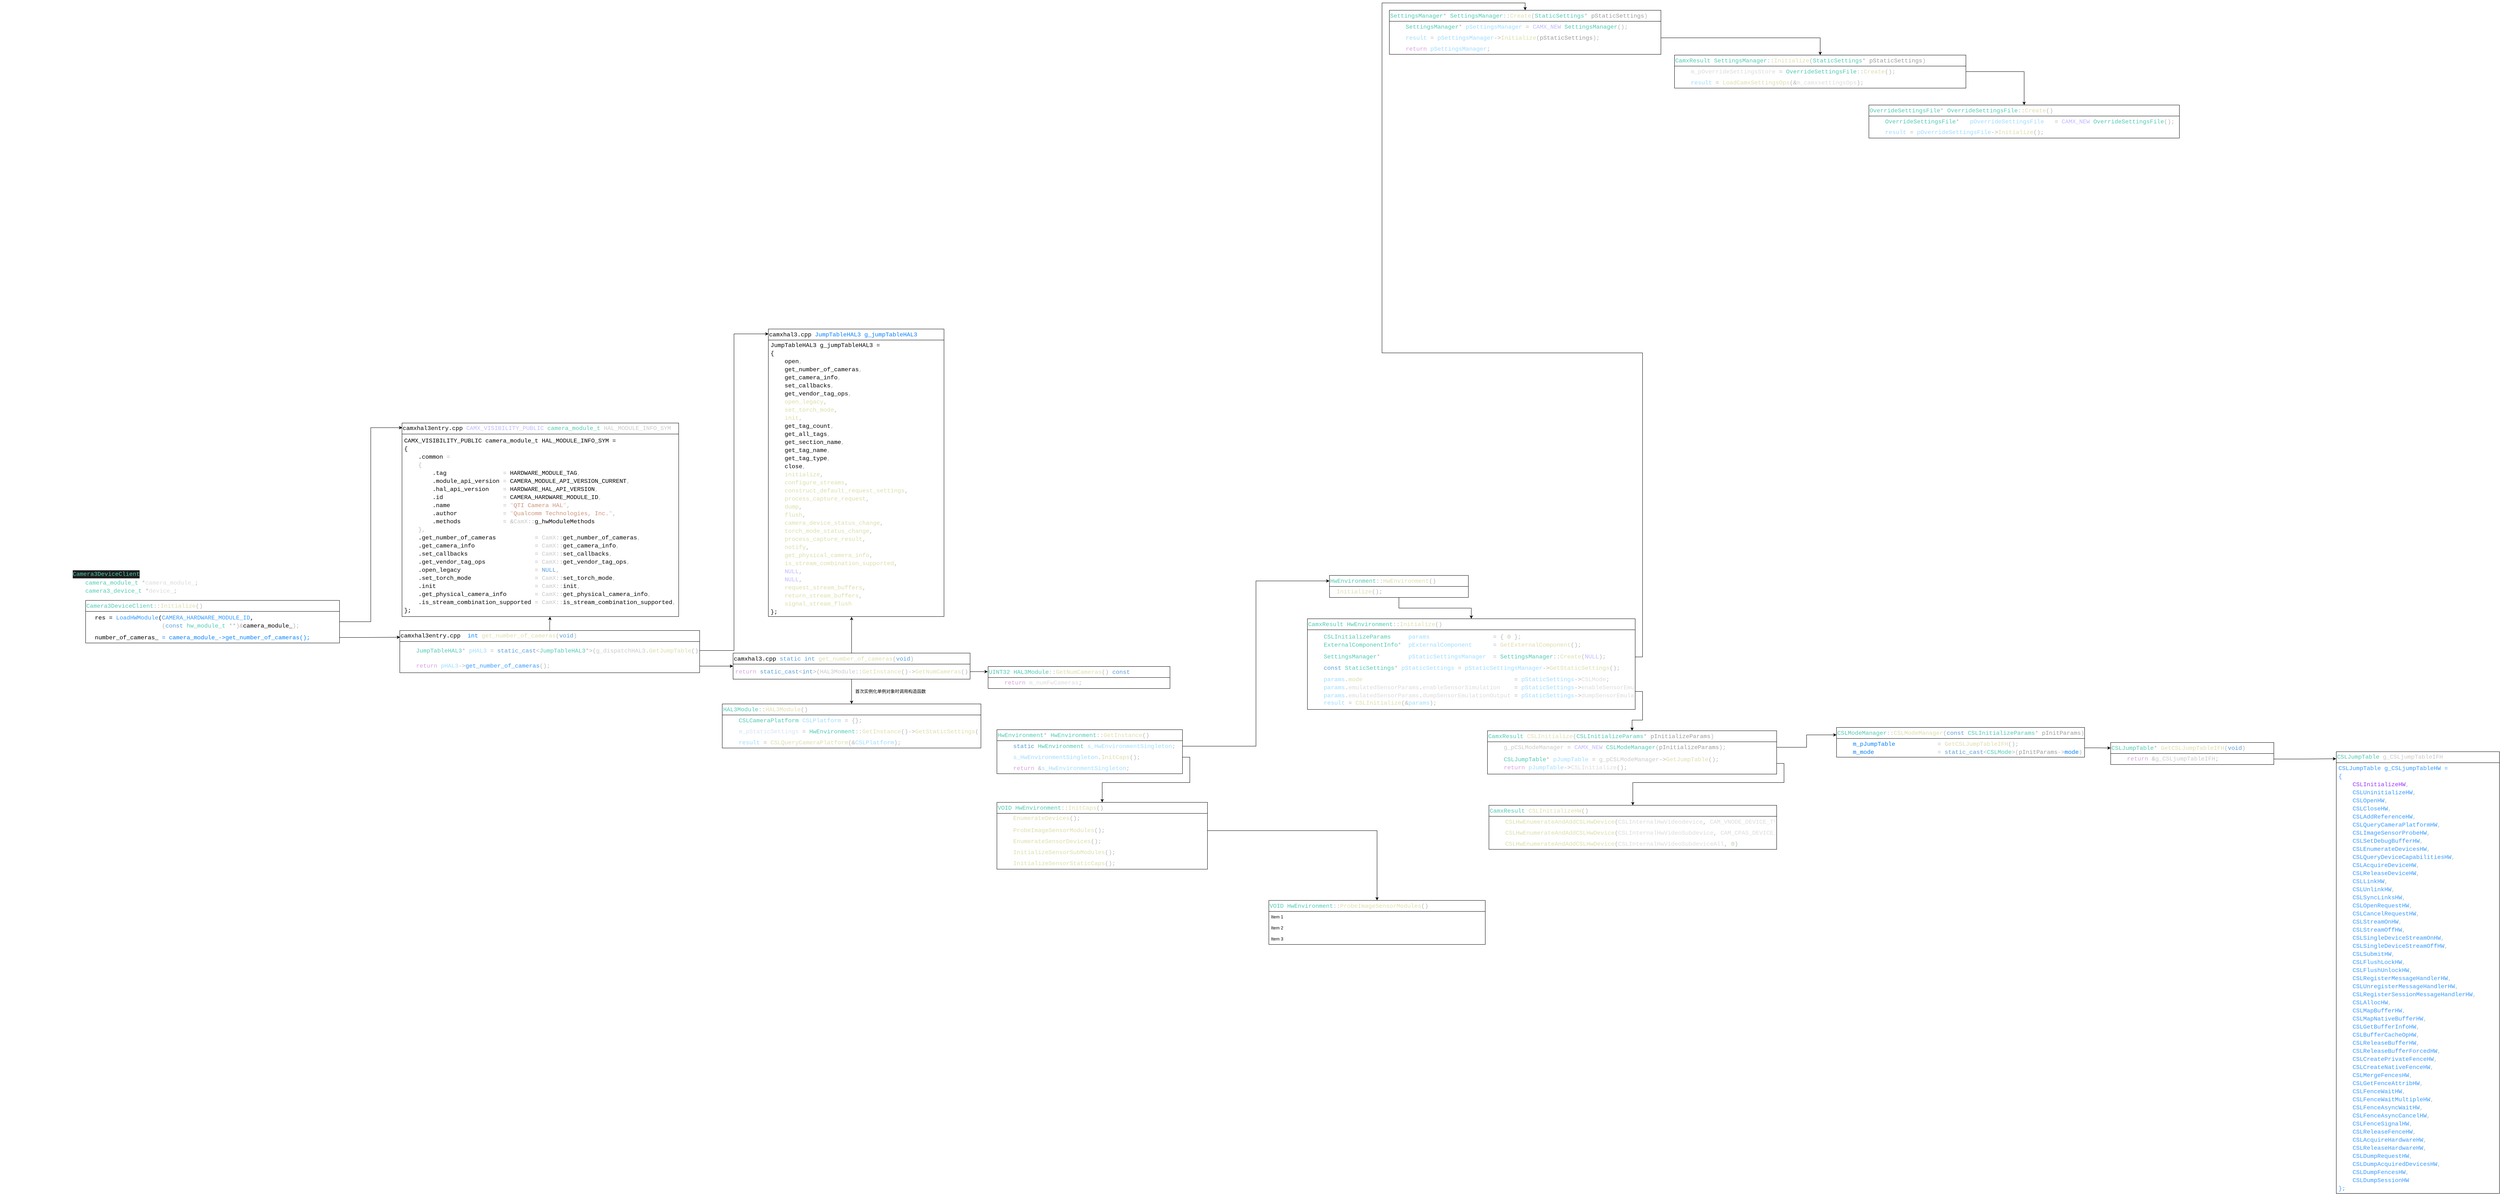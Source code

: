 <mxfile version="28.2.5">
  <diagram name="Page-1" id="13e1069c-82ec-6db2-03f1-153e76fe0fe0">
    <mxGraphModel dx="3613" dy="3336" grid="0" gridSize="10" guides="1" tooltips="1" connect="1" arrows="1" fold="1" page="0" pageScale="1" pageWidth="4681" pageHeight="3300" background="#FFFFFF" math="0" shadow="0">
      <root>
        <mxCell id="0" />
        <mxCell id="1" parent="0" />
        <mxCell id="V9DL_0UD8Dr6rji1wSYd-5" value="&lt;div style=&quot;color: rgb(218, 218, 218); font-family: Consolas, &amp;quot;Courier New&amp;quot;, monospace; font-size: 16px; line-height: 22px; white-space-collapse: preserve;&quot;&gt;&lt;div style=&quot;&quot;&gt;&lt;br&gt;&lt;/div&gt;&lt;/div&gt;" style="text;html=1;align=left;verticalAlign=middle;resizable=0;points=[];autosize=1;strokeColor=none;fillColor=none;" vertex="1" parent="1">
          <mxGeometry x="-1720" y="-373" width="18" height="34" as="geometry" />
        </mxCell>
        <mxCell id="V9DL_0UD8Dr6rji1wSYd-7" value="&lt;span style=&quot;font-family: Consolas, &amp;quot;Courier New&amp;quot;, monospace; font-size: 16px; white-space: pre; color: rgb(190, 183, 255);&quot;&gt;&lt;span style=&quot;color: rgb(0, 0, 0);&quot;&gt;camxhal3entry.cpp &lt;/span&gt;CAMX_VISIBILITY_PUBLIC&lt;/span&gt;&lt;span style=&quot;color: rgb(218, 218, 218); font-family: Consolas, &amp;quot;Courier New&amp;quot;, monospace; font-size: 16px; white-space: pre;&quot;&gt; &lt;/span&gt;&lt;span style=&quot;font-family: Consolas, &amp;quot;Courier New&amp;quot;, monospace; font-size: 16px; white-space: pre; color: rgb(78, 201, 176);&quot;&gt;camera_module_t&lt;/span&gt;&lt;span style=&quot;color: rgb(218, 218, 218); font-family: Consolas, &amp;quot;Courier New&amp;quot;, monospace; font-size: 16px; white-space: pre;&quot;&gt; &lt;/span&gt;&lt;span style=&quot;font-family: Consolas, &amp;quot;Courier New&amp;quot;, monospace; font-size: 16px; white-space: pre; color: rgb(200, 200, 200);&quot;&gt;HAL_MODULE_INFO_SYM&lt;/span&gt;" style="swimlane;fontStyle=0;childLayout=stackLayout;horizontal=1;startSize=30;horizontalStack=0;resizeParent=1;resizeParentMax=0;resizeLast=0;collapsible=1;marginBottom=0;whiteSpace=wrap;html=1;align=left;" vertex="1" parent="1">
          <mxGeometry x="-626" y="-1107" width="753" height="527" as="geometry">
            <mxRectangle x="-685" y="-579" width="545" height="31" as="alternateBounds" />
          </mxGeometry>
        </mxCell>
        <mxCell id="V9DL_0UD8Dr6rji1wSYd-8" value="&lt;div style=&quot;font-family: Consolas, &amp;quot;Courier New&amp;quot;, monospace; font-size: 16px; white-space: pre;&quot;&gt;&lt;div style=&quot;line-height: 22px;&quot;&gt;&lt;div style=&quot;&quot;&gt;&lt;font style=&quot;color: rgb(0, 0, 0);&quot;&gt;CAMX_VISIBILITY_PUBLIC &lt;span&gt;camera_module_t&lt;/span&gt; HAL_MODULE_INFO_SYM &lt;span&gt;=&lt;/span&gt;&lt;/font&gt;&lt;/div&gt;&lt;div style=&quot;&quot;&gt;&lt;span&gt;&lt;font style=&quot;color: rgb(0, 0, 0);&quot;&gt;{&lt;/font&gt;&lt;/span&gt;&lt;/div&gt;&lt;div style=&quot;&quot;&gt;&lt;span&gt;&lt;font style=&quot;color: rgb(0, 0, 0);&quot;&gt;&amp;nbsp; &amp;nbsp; .common &lt;span style=&quot;color: rgb(180, 180, 180);&quot;&gt;=&lt;/span&gt;&lt;/font&gt;&lt;/span&gt;&lt;/div&gt;&lt;div style=&quot;&quot;&gt;&lt;span&gt;&lt;font style=&quot;color: rgb(0, 0, 0);&quot;&gt;&amp;nbsp; &amp;nbsp; &lt;span style=&quot;color: rgb(180, 180, 180);&quot;&gt;{&lt;/span&gt;&lt;/font&gt;&lt;/span&gt;&lt;/div&gt;&lt;div style=&quot;&quot;&gt;&lt;span&gt;&lt;font style=&quot;color: rgb(0, 0, 0);&quot;&gt;&amp;nbsp; &amp;nbsp; &amp;nbsp; &amp;nbsp; .tag &amp;nbsp; &amp;nbsp; &amp;nbsp; &amp;nbsp; &amp;nbsp; &amp;nbsp; &amp;nbsp; &amp;nbsp;&lt;span style=&quot;color: rgb(180, 180, 180);&quot;&gt;=&lt;/span&gt; HARDWARE_MODULE_TAG&lt;span style=&quot;color: rgb(180, 180, 180);&quot;&gt;,&lt;/span&gt;&lt;/font&gt;&lt;/span&gt;&lt;/div&gt;&lt;div style=&quot;&quot;&gt;&lt;span&gt;&lt;font style=&quot;color: rgb(0, 0, 0);&quot;&gt;&amp;nbsp; &amp;nbsp; &amp;nbsp; &amp;nbsp; .module_api_version &lt;span style=&quot;color: rgb(180, 180, 180);&quot;&gt;=&lt;/span&gt; CAMERA_MODULE_API_VERSION_CURRENT&lt;span style=&quot;color: rgb(180, 180, 180);&quot;&gt;,&lt;/span&gt;&lt;/font&gt;&lt;/span&gt;&lt;/div&gt;&lt;div style=&quot;&quot;&gt;&lt;span&gt;&lt;font style=&quot;color: rgb(0, 0, 0);&quot;&gt;&amp;nbsp; &amp;nbsp; &amp;nbsp; &amp;nbsp; .hal_api_version &amp;nbsp; &amp;nbsp;&lt;span style=&quot;color: rgb(180, 180, 180);&quot;&gt;=&lt;/span&gt; HARDWARE_HAL_API_VERSION&lt;span style=&quot;color: rgb(180, 180, 180);&quot;&gt;,&lt;/span&gt;&lt;/font&gt;&lt;/span&gt;&lt;/div&gt;&lt;div style=&quot;&quot;&gt;&lt;span&gt;&lt;font style=&quot;color: rgb(0, 0, 0);&quot;&gt;&amp;nbsp; &amp;nbsp; &amp;nbsp; &amp;nbsp; .id &amp;nbsp; &amp;nbsp; &amp;nbsp; &amp;nbsp; &amp;nbsp; &amp;nbsp; &amp;nbsp; &amp;nbsp; &lt;span style=&quot;color: rgb(180, 180, 180);&quot;&gt;=&lt;/span&gt; CAMERA_HARDWARE_MODULE_ID&lt;span style=&quot;color: rgb(180, 180, 180);&quot;&gt;,&lt;/span&gt;&lt;/font&gt;&lt;/span&gt;&lt;/div&gt;&lt;div style=&quot;&quot;&gt;&lt;span&gt;&lt;font style=&quot;color: rgb(0, 0, 0);&quot;&gt;&amp;nbsp; &amp;nbsp; &amp;nbsp; &amp;nbsp; .name &amp;nbsp; &amp;nbsp; &amp;nbsp; &amp;nbsp; &amp;nbsp; &amp;nbsp; &amp;nbsp; &lt;span style=&quot;color: rgb(180, 180, 180);&quot;&gt;=&lt;/span&gt; &lt;span style=&quot;color: rgb(232, 201, 187);&quot;&gt;&quot;&lt;/span&gt;&lt;span style=&quot;color: rgb(206, 145, 120);&quot;&gt;QTI Camera HAL&lt;/span&gt;&lt;span style=&quot;color: rgb(232, 201, 187);&quot;&gt;&quot;&lt;/span&gt;&lt;span style=&quot;color: rgb(180, 180, 180);&quot;&gt;,&lt;/span&gt;&lt;/font&gt;&lt;/span&gt;&lt;/div&gt;&lt;div style=&quot;&quot;&gt;&lt;span&gt;&lt;font style=&quot;color: rgb(0, 0, 0);&quot;&gt;&amp;nbsp; &amp;nbsp; &amp;nbsp; &amp;nbsp; .author &amp;nbsp; &amp;nbsp; &amp;nbsp; &amp;nbsp; &amp;nbsp; &amp;nbsp; &lt;span style=&quot;color: rgb(180, 180, 180);&quot;&gt;=&lt;/span&gt; &lt;span style=&quot;color: rgb(232, 201, 187);&quot;&gt;&quot;&lt;/span&gt;&lt;span style=&quot;color: rgb(206, 145, 120);&quot;&gt;Qualcomm Technologies, Inc.&lt;/span&gt;&lt;span style=&quot;color: rgb(232, 201, 187);&quot;&gt;&quot;&lt;/span&gt;&lt;span style=&quot;color: rgb(180, 180, 180);&quot;&gt;,&lt;/span&gt;&lt;/font&gt;&lt;/span&gt;&lt;/div&gt;&lt;div style=&quot;&quot;&gt;&lt;span&gt;&lt;font style=&quot;color: rgb(0, 0, 0);&quot;&gt;&amp;nbsp; &amp;nbsp; &amp;nbsp; &amp;nbsp; .methods &amp;nbsp; &amp;nbsp; &amp;nbsp; &amp;nbsp; &amp;nbsp; &amp;nbsp;&lt;span style=&quot;color: rgb(180, 180, 180);&quot;&gt;=&lt;/span&gt; &lt;span style=&quot;color: rgb(180, 180, 180);&quot;&gt;&amp;amp;&lt;/span&gt;&lt;span style=&quot;color: rgb(200, 200, 200);&quot;&gt;CamX&lt;/span&gt;&lt;span style=&quot;color: rgb(180, 180, 180);&quot;&gt;::&lt;/span&gt;g_hwModuleMethods&lt;/font&gt;&lt;/span&gt;&lt;/div&gt;&lt;div style=&quot;&quot;&gt;&lt;span&gt;&lt;font style=&quot;color: rgb(0, 0, 0);&quot;&gt;&amp;nbsp; &amp;nbsp; &lt;span style=&quot;color: rgb(180, 180, 180);&quot;&gt;},&lt;/span&gt;&lt;/font&gt;&lt;/span&gt;&lt;/div&gt;&lt;div style=&quot;&quot;&gt;&lt;span&gt;&lt;font style=&quot;color: rgb(0, 0, 0);&quot;&gt;&amp;nbsp; &amp;nbsp; .get_number_of_cameras &amp;nbsp; &amp;nbsp; &amp;nbsp; &amp;nbsp; &amp;nbsp; &lt;span style=&quot;color: rgb(180, 180, 180);&quot;&gt;=&lt;/span&gt; &lt;span style=&quot;color: rgb(200, 200, 200);&quot;&gt;CamX&lt;/span&gt;&lt;span style=&quot;color: rgb(180, 180, 180);&quot;&gt;::&lt;/span&gt;get_number_of_cameras&lt;span style=&quot;color: rgb(180, 180, 180);&quot;&gt;,&lt;/span&gt;&lt;/font&gt;&lt;/span&gt;&lt;/div&gt;&lt;div style=&quot;&quot;&gt;&lt;span&gt;&lt;font style=&quot;color: rgb(0, 0, 0);&quot;&gt;&amp;nbsp; &amp;nbsp; .get_camera_info &amp;nbsp; &amp;nbsp; &amp;nbsp; &amp;nbsp; &amp;nbsp; &amp;nbsp; &amp;nbsp; &amp;nbsp; &lt;span style=&quot;color: rgb(180, 180, 180);&quot;&gt;=&lt;/span&gt; &lt;span style=&quot;color: rgb(200, 200, 200);&quot;&gt;CamX&lt;/span&gt;&lt;span style=&quot;color: rgb(180, 180, 180);&quot;&gt;::&lt;/span&gt;get_camera_info&lt;span style=&quot;color: rgb(180, 180, 180);&quot;&gt;,&lt;/span&gt;&lt;/font&gt;&lt;/span&gt;&lt;/div&gt;&lt;div style=&quot;&quot;&gt;&lt;span&gt;&lt;font style=&quot;color: rgb(0, 0, 0);&quot;&gt;&amp;nbsp; &amp;nbsp; .set_callbacks &amp;nbsp; &amp;nbsp; &amp;nbsp; &amp;nbsp; &amp;nbsp; &amp;nbsp; &amp;nbsp; &amp;nbsp; &amp;nbsp; &lt;span style=&quot;color: rgb(180, 180, 180);&quot;&gt;=&lt;/span&gt; &lt;span style=&quot;color: rgb(200, 200, 200);&quot;&gt;CamX&lt;/span&gt;&lt;span style=&quot;color: rgb(180, 180, 180);&quot;&gt;::&lt;/span&gt;set_callbacks&lt;span style=&quot;color: rgb(180, 180, 180);&quot;&gt;,&lt;/span&gt;&lt;/font&gt;&lt;/span&gt;&lt;/div&gt;&lt;div style=&quot;&quot;&gt;&lt;span&gt;&lt;font style=&quot;color: rgb(0, 0, 0);&quot;&gt;&amp;nbsp; &amp;nbsp; .get_vendor_tag_ops &amp;nbsp; &amp;nbsp; &amp;nbsp; &amp;nbsp; &amp;nbsp; &amp;nbsp; &amp;nbsp;&lt;span style=&quot;color: rgb(180, 180, 180);&quot;&gt;=&lt;/span&gt; &lt;span style=&quot;color: rgb(200, 200, 200);&quot;&gt;CamX&lt;/span&gt;&lt;span style=&quot;color: rgb(180, 180, 180);&quot;&gt;::&lt;/span&gt;get_vendor_tag_ops&lt;span style=&quot;color: rgb(180, 180, 180);&quot;&gt;,&lt;/span&gt;&lt;/font&gt;&lt;/span&gt;&lt;/div&gt;&lt;div style=&quot;&quot;&gt;&lt;span&gt;&lt;font style=&quot;color: rgb(0, 0, 0);&quot;&gt;&amp;nbsp; &amp;nbsp; .open_legacy &amp;nbsp; &amp;nbsp; &amp;nbsp; &amp;nbsp; &amp;nbsp; &amp;nbsp; &amp;nbsp; &amp;nbsp; &amp;nbsp; &amp;nbsp; &lt;span style=&quot;color: rgb(180, 180, 180);&quot;&gt;=&lt;/span&gt; &lt;span style=&quot;color: rgb(86, 156, 214);&quot;&gt;NULL&lt;/span&gt;&lt;span style=&quot;color: rgb(180, 180, 180);&quot;&gt;,&lt;/span&gt;&lt;/font&gt;&lt;/span&gt;&lt;/div&gt;&lt;div style=&quot;&quot;&gt;&lt;span&gt;&lt;font style=&quot;color: rgb(0, 0, 0);&quot;&gt;&amp;nbsp; &amp;nbsp; .set_torch_mode &amp;nbsp; &amp;nbsp; &amp;nbsp; &amp;nbsp; &amp;nbsp; &amp;nbsp; &amp;nbsp; &amp;nbsp; &amp;nbsp;&lt;span style=&quot;color: rgb(180, 180, 180);&quot;&gt;=&lt;/span&gt; &lt;span style=&quot;color: rgb(200, 200, 200);&quot;&gt;CamX&lt;/span&gt;&lt;span style=&quot;color: rgb(180, 180, 180);&quot;&gt;::&lt;/span&gt;set_torch_mode&lt;span style=&quot;color: rgb(180, 180, 180);&quot;&gt;,&lt;/span&gt;&lt;/font&gt;&lt;/span&gt;&lt;/div&gt;&lt;div style=&quot;&quot;&gt;&lt;span&gt;&lt;font style=&quot;color: rgb(0, 0, 0);&quot;&gt;&amp;nbsp; &amp;nbsp; .init &amp;nbsp; &amp;nbsp; &amp;nbsp; &amp;nbsp; &amp;nbsp; &amp;nbsp; &amp;nbsp; &amp;nbsp; &amp;nbsp; &amp;nbsp; &amp;nbsp; &amp;nbsp; &amp;nbsp; &amp;nbsp;&lt;span style=&quot;color: rgb(180, 180, 180);&quot;&gt;=&lt;/span&gt; &lt;span style=&quot;color: rgb(200, 200, 200);&quot;&gt;CamX&lt;/span&gt;&lt;span style=&quot;color: rgb(180, 180, 180);&quot;&gt;::&lt;/span&gt;init&lt;span style=&quot;color: rgb(180, 180, 180);&quot;&gt;,&lt;/span&gt;&lt;/font&gt;&lt;/span&gt;&lt;/div&gt;&lt;div style=&quot;&quot;&gt;&lt;span&gt;&lt;font style=&quot;color: rgb(0, 0, 0);&quot;&gt;&amp;nbsp; &amp;nbsp; .get_physical_camera_info &amp;nbsp; &amp;nbsp; &amp;nbsp; &amp;nbsp;&lt;span style=&quot;color: rgb(180, 180, 180);&quot;&gt;=&lt;/span&gt; &lt;span style=&quot;color: rgb(200, 200, 200);&quot;&gt;CamX&lt;/span&gt;&lt;span style=&quot;color: rgb(180, 180, 180);&quot;&gt;::&lt;/span&gt;get_physical_camera_info&lt;span style=&quot;color: rgb(180, 180, 180);&quot;&gt;,&lt;/span&gt;&lt;/font&gt;&lt;/span&gt;&lt;/div&gt;&lt;div style=&quot;&quot;&gt;&lt;span&gt;&lt;font style=&quot;color: rgb(0, 0, 0);&quot;&gt;&amp;nbsp; &amp;nbsp; .is_stream_combination_supported &lt;span style=&quot;color: rgb(180, 180, 180);&quot;&gt;=&lt;/span&gt; &lt;span style=&quot;color: rgb(200, 200, 200);&quot;&gt;CamX&lt;/span&gt;&lt;span style=&quot;color: rgb(180, 180, 180);&quot;&gt;::&lt;/span&gt;is_stream_combination_supported&lt;span style=&quot;color: rgb(180, 180, 180);&quot;&gt;,&lt;/span&gt;&lt;/font&gt;&lt;/span&gt;&lt;/div&gt;&lt;div style=&quot;&quot;&gt;&lt;span style=&quot;color: rgb(180, 180, 180);&quot;&gt;&lt;font style=&quot;color: rgb(0, 0, 0);&quot;&gt;};&lt;/font&gt;&lt;/span&gt;&lt;/div&gt;&lt;/div&gt;&lt;/div&gt;" style="text;strokeColor=none;fillColor=none;align=left;verticalAlign=middle;spacingLeft=4;spacingRight=4;overflow=hidden;points=[[0,0.5],[1,0.5]];portConstraint=eastwest;rotatable=0;whiteSpace=wrap;html=1;" vertex="1" parent="V9DL_0UD8Dr6rji1wSYd-7">
          <mxGeometry y="30" width="753" height="497" as="geometry" />
        </mxCell>
        <mxCell id="V9DL_0UD8Dr6rji1wSYd-11" value="&lt;div style=&quot;color: rgb(218, 218, 218); font-family: Consolas, &amp;quot;Courier New&amp;quot;, monospace; font-size: 16px; line-height: 22px; white-space: pre;&quot;&gt;&lt;span&gt;&lt;span style=&quot;color: rgb(78, 201, 176);&quot;&gt;Camera3DeviceClient&lt;/span&gt;&lt;span style=&quot;color: rgb(180, 180, 180);&quot;&gt;::&lt;/span&gt;&lt;span style=&quot;color: rgb(220, 220, 170);&quot;&gt;Initialize&lt;/span&gt;&lt;span style=&quot;color: rgb(180, 180, 180);&quot;&gt;()&lt;/span&gt;&lt;/span&gt;&lt;/div&gt;" style="swimlane;fontStyle=0;childLayout=stackLayout;horizontal=1;startSize=30;horizontalStack=0;resizeParent=1;resizeParentMax=0;resizeLast=0;collapsible=1;marginBottom=0;whiteSpace=wrap;html=1;align=left;" vertex="1" parent="1">
          <mxGeometry x="-1487" y="-624" width="691" height="116" as="geometry">
            <mxRectangle x="-1713" y="-620" width="325" height="34" as="alternateBounds" />
          </mxGeometry>
        </mxCell>
        <mxCell id="V9DL_0UD8Dr6rji1wSYd-12" value="&lt;div style=&quot;font-family: Consolas, &amp;quot;Courier New&amp;quot;, monospace; font-size: 16px; line-height: 22px; white-space: pre;&quot;&gt;&lt;div style=&quot;&quot;&gt;&lt;font&gt;&lt;font style=&quot;color: rgb(51, 153, 255);&quot;&gt;&amp;nbsp; &lt;/font&gt;&lt;span style=&quot;color: light-dark(rgb(0, 0, 0), rgb(237, 237, 237));&quot;&gt;res&lt;/span&gt;&lt;font style=&quot;color: rgb(51, 153, 255);&quot;&gt; &lt;/font&gt;&lt;span style=&quot;color: light-dark(rgb(0, 0, 0), rgb(237, 237, 237));&quot;&gt;=&lt;/span&gt;&lt;font style=&quot;color: rgb(51, 153, 255);&quot;&gt; LoadHWModule&lt;/font&gt;&lt;span style=&quot;color: light-dark(rgb(0, 0, 0), rgb(237, 237, 237));&quot;&gt;(&lt;/span&gt;&lt;font style=&quot;color: rgb(51, 153, 255);&quot;&gt;CAMERA_HARDWARE_MODULE_ID&lt;/font&gt;&lt;span style=&quot;color: light-dark(rgb(0, 0, 0), rgb(237, 237, 237));&quot;&gt;,&lt;/span&gt;&lt;/font&gt;&lt;/div&gt;&lt;div style=&quot;&quot;&gt;&lt;span&gt;&lt;font style=&quot;color: rgb(0, 0, 0);&quot;&gt;&amp;nbsp; &amp;nbsp; &amp;nbsp; &amp;nbsp; &amp;nbsp; &amp;nbsp; &amp;nbsp; &amp;nbsp; &amp;nbsp; &amp;nbsp; &amp;nbsp;&lt;span style=&quot;color: rgb(180, 180, 180);&quot;&gt;(&lt;/span&gt;&lt;span style=&quot;color: rgb(86, 156, 214);&quot;&gt;const&lt;/span&gt; &lt;span style=&quot;color: rgb(78, 201, 176);&quot;&gt;hw_module_t&lt;/span&gt; &lt;span style=&quot;color: rgb(180, 180, 180);&quot;&gt;**)&amp;amp;&lt;/span&gt;camera_module_&lt;span style=&quot;color: rgb(180, 180, 180);&quot;&gt;);&lt;/span&gt;&lt;/font&gt;&lt;/span&gt;&lt;/div&gt;&lt;/div&gt;" style="text;strokeColor=none;fillColor=none;align=left;verticalAlign=middle;spacingLeft=4;spacingRight=4;overflow=hidden;points=[[0,0.5],[1,0.5]];portConstraint=eastwest;rotatable=0;whiteSpace=wrap;html=1;" vertex="1" parent="V9DL_0UD8Dr6rji1wSYd-11">
          <mxGeometry y="30" width="691" height="56" as="geometry" />
        </mxCell>
        <mxCell id="V9DL_0UD8Dr6rji1wSYd-17" value="&lt;div style=&quot;font-family: Consolas, &amp;quot;Courier New&amp;quot;, monospace; font-size: 16px; line-height: 22px; white-space: pre;&quot;&gt;&lt;font style=&quot;color: rgb(0, 127, 255);&quot;&gt; &lt;/font&gt;&lt;font style=&quot;color: rgb(0, 0, 0);&quot;&gt; number_of_cameras_&lt;/font&gt;&lt;font style=&quot;color: rgb(0, 127, 255);&quot;&gt; = camera_module_-&amp;gt;get_number_of_cameras();&lt;/font&gt;&lt;/div&gt;" style="text;strokeColor=none;fillColor=none;align=left;verticalAlign=middle;spacingLeft=4;spacingRight=4;overflow=hidden;points=[[0,0.5],[1,0.5]];portConstraint=eastwest;rotatable=0;whiteSpace=wrap;html=1;" vertex="1" parent="V9DL_0UD8Dr6rji1wSYd-11">
          <mxGeometry y="86" width="691" height="30" as="geometry" />
        </mxCell>
        <mxCell id="V9DL_0UD8Dr6rji1wSYd-21" value="&lt;div style=&quot;color: #dadada;background-color: #1e1e1e;font-family: Consolas, &#39;Courier New&#39;, monospace;font-weight: normal;font-size: 16px;line-height: 22px;white-space: pre;&quot;&gt;&lt;div&gt;&lt;span style=&quot;color: #4ec9b0;&quot;&gt;Camera3DeviceClient&lt;/span&gt;&lt;/div&gt;&lt;/div&gt;" style="text;whiteSpace=wrap;html=1;" vertex="1" parent="1">
          <mxGeometry x="-1523.995" y="-713.001" width="195" height="44" as="geometry" />
        </mxCell>
        <mxCell id="V9DL_0UD8Dr6rji1wSYd-22" value="&lt;div style=&quot;color: rgb(218, 218, 218); font-family: Consolas, &amp;quot;Courier New&amp;quot;, monospace; font-size: 16px; line-height: 22px; white-space: pre;&quot;&gt;&lt;div style=&quot;&quot;&gt;&lt;span&gt;&amp;nbsp; &lt;span style=&quot;color: rgb(78, 201, 176);&quot;&gt;camera_module_t&lt;/span&gt; &lt;span style=&quot;color: rgb(180, 180, 180);&quot;&gt;*&lt;/span&gt;camera_module_&lt;span style=&quot;color: rgb(180, 180, 180);&quot;&gt;;&lt;/span&gt;&lt;/span&gt;&lt;/div&gt;&lt;div style=&quot;&quot;&gt;&lt;span&gt;&amp;nbsp; &lt;span style=&quot;color: rgb(78, 201, 176);&quot;&gt;camera3_device_t&lt;/span&gt; &lt;span style=&quot;color: rgb(180, 180, 180);&quot;&gt;*&lt;/span&gt;device_&lt;span style=&quot;color: rgb(180, 180, 180);&quot;&gt;;&lt;/span&gt;&lt;/span&gt;&lt;/div&gt;&lt;/div&gt;" style="text;html=1;align=left;verticalAlign=middle;whiteSpace=wrap;rounded=0;" vertex="1" parent="1">
          <mxGeometry x="-1509" y="-684" width="299" height="45" as="geometry" />
        </mxCell>
        <mxCell id="V9DL_0UD8Dr6rji1wSYd-26" style="edgeStyle=orthogonalEdgeStyle;rounded=0;orthogonalLoop=1;jettySize=auto;html=1;entryX=0.001;entryY=0.024;entryDx=0;entryDy=0;entryPerimeter=0;" edge="1" parent="1" source="V9DL_0UD8Dr6rji1wSYd-12" target="V9DL_0UD8Dr6rji1wSYd-7">
          <mxGeometry relative="1" as="geometry" />
        </mxCell>
        <mxCell id="V9DL_0UD8Dr6rji1wSYd-29" value="&lt;span&gt;&lt;span&gt;&lt;font face=&quot;Consolas, Courier New, monospace&quot;&gt;&lt;span style=&quot;font-size: 16px; white-space: pre;&quot;&gt;&lt;font style=&quot;color: rgb(0, 0, 0);&quot;&gt;camxhal3entry.cpp  &lt;/font&gt;&lt;/span&gt;&lt;/font&gt;&lt;font style=&quot;color: rgb(0, 127, 255);&quot; face=&quot;Consolas, Courier New, monospace&quot;&gt;&lt;span style=&quot;font-size: 16px; white-space: pre;&quot;&gt;int&lt;/span&gt;&lt;/font&gt;&lt;/span&gt;&lt;span style=&quot;color: rgb(218, 218, 218); font-family: Consolas, &amp;quot;Courier New&amp;quot;, monospace; font-size: 16px; white-space: pre;&quot;&gt; &lt;/span&gt;&lt;span style=&quot;font-family: Consolas, &amp;quot;Courier New&amp;quot;, monospace; font-size: 16px; white-space: pre; color: rgb(220, 220, 170);&quot;&gt;get_number_of_cameras&lt;/span&gt;&lt;span style=&quot;font-family: Consolas, &amp;quot;Courier New&amp;quot;, monospace; font-size: 16px; white-space: pre; color: rgb(180, 180, 180);&quot;&gt;(&lt;/span&gt;&lt;span style=&quot;font-family: Consolas, &amp;quot;Courier New&amp;quot;, monospace; font-size: 16px; white-space: pre; color: rgb(86, 156, 214);&quot;&gt;void&lt;/span&gt;&lt;span style=&quot;font-family: Consolas, &amp;quot;Courier New&amp;quot;, monospace; font-size: 16px; white-space: pre; color: rgb(180, 180, 180);&quot;&gt;)&lt;/span&gt;&lt;/span&gt;" style="swimlane;fontStyle=0;childLayout=stackLayout;horizontal=1;startSize=30;horizontalStack=0;resizeParent=1;resizeParentMax=0;resizeLast=0;collapsible=1;marginBottom=0;whiteSpace=wrap;html=1;align=left;" vertex="1" parent="1">
          <mxGeometry x="-632" y="-542" width="816" height="115" as="geometry">
            <mxRectangle x="254" y="-280" width="475" height="31" as="alternateBounds" />
          </mxGeometry>
        </mxCell>
        <mxCell id="V9DL_0UD8Dr6rji1wSYd-30" value="&lt;div style=&quot;font-family: Consolas, &amp;quot;Courier New&amp;quot;, monospace; font-size: 16px; line-height: 22px; white-space: pre;&quot;&gt;&lt;div style=&quot;color: light-dark(rgb(218, 218, 218), rgb(50, 50, 50));&quot;&gt;&lt;div style=&quot;line-height: 22px;&quot;&gt;&lt;span style=&quot;background-color: light-dark(#ffffff, var(--ge-dark-color, #121212)); color: light-dark(rgb(218, 218, 218), rgb(50, 50, 50));&quot;&gt;&amp;nbsp; &amp;nbsp; &lt;/span&gt;&lt;span style=&quot;color: rgb(78, 201, 176);&quot;&gt;JumpTableHAL3&lt;/span&gt;&lt;span style=&quot;color: rgb(180, 180, 180);&quot;&gt;*&lt;/span&gt;&lt;span style=&quot;background-color: light-dark(#ffffff, var(--ge-dark-color, #121212)); color: light-dark(rgb(218, 218, 218), rgb(50, 50, 50));&quot;&gt; &lt;/span&gt;&lt;span style=&quot;color: rgb(156, 220, 254);&quot;&gt;pHAL3&lt;/span&gt;&lt;span style=&quot;background-color: light-dark(#ffffff, var(--ge-dark-color, #121212)); color: light-dark(rgb(218, 218, 218), rgb(50, 50, 50));&quot;&gt; &lt;/span&gt;&lt;span style=&quot;color: rgb(180, 180, 180);&quot;&gt;=&lt;/span&gt;&lt;span style=&quot;background-color: light-dark(#ffffff, var(--ge-dark-color, #121212)); color: light-dark(rgb(218, 218, 218), rgb(50, 50, 50));&quot;&gt; &lt;/span&gt;&lt;span style=&quot;color: rgb(86, 156, 214);&quot;&gt;static_cast&lt;/span&gt;&lt;span style=&quot;color: rgb(180, 180, 180);&quot;&gt;&amp;lt;&lt;/span&gt;&lt;span style=&quot;color: rgb(78, 201, 176);&quot;&gt;JumpTableHAL3&lt;/span&gt;&lt;span style=&quot;color: rgb(180, 180, 180);&quot;&gt;*&amp;gt;(&lt;/span&gt;&lt;span style=&quot;color: rgb(200, 200, 200);&quot;&gt;g_dispatchHAL3&lt;/span&gt;&lt;span style=&quot;color: rgb(180, 180, 180);&quot;&gt;.&lt;/span&gt;&lt;span style=&quot;color: rgb(220, 220, 170);&quot;&gt;GetJumpTable&lt;/span&gt;&lt;span style=&quot;color: rgb(180, 180, 180);&quot;&gt;());&lt;/span&gt;&lt;span style=&quot;color: light-dark(rgb(51, 153, 255), rgb(43, 130, 218)); background-color: light-dark(#ffffff, var(--ge-dark-color, #121212));&quot;&gt;&amp;nbsp;&lt;/span&gt;&lt;/div&gt;&lt;/div&gt;&lt;/div&gt;" style="text;strokeColor=none;fillColor=none;align=left;verticalAlign=middle;spacingLeft=4;spacingRight=4;overflow=hidden;points=[[0,0.5],[1,0.5]];portConstraint=eastwest;rotatable=0;whiteSpace=wrap;html=1;" vertex="1" parent="V9DL_0UD8Dr6rji1wSYd-29">
          <mxGeometry y="30" width="816" height="49" as="geometry" />
        </mxCell>
        <mxCell id="V9DL_0UD8Dr6rji1wSYd-38" value="&lt;span style=&quot;font-family: Consolas, &amp;quot;Courier New&amp;quot;, monospace; font-size: 16px; white-space: pre; color: rgb(216, 160, 223);&quot;&gt;&lt;font color=&quot;#3399ff&quot;&gt;    &lt;/font&gt;&lt;/span&gt;&lt;span style=&quot;font-family: Consolas, &amp;quot;Courier New&amp;quot;, monospace; font-size: 16px; white-space: pre; color: rgb(216, 160, 223);&quot;&gt;return&lt;/span&gt;&lt;font style=&quot;font-family: Consolas, &amp;quot;Courier New&amp;quot;, monospace; font-size: 16px; white-space: pre; color: rgb(51, 153, 255);&quot;&gt; &lt;/font&gt;&lt;span style=&quot;font-family: Consolas, &amp;quot;Courier New&amp;quot;, monospace; font-size: 16px; white-space: pre; color: rgb(156, 220, 254);&quot;&gt;pHAL3&lt;/span&gt;&lt;span style=&quot;font-family: Consolas, &amp;quot;Courier New&amp;quot;, monospace; font-size: 16px; white-space: pre; color: rgb(180, 180, 180);&quot;&gt;-&amp;gt;&lt;/span&gt;&lt;font style=&quot;font-family: Consolas, &amp;quot;Courier New&amp;quot;, monospace; font-size: 16px; white-space: pre; color: rgb(51, 153, 255);&quot;&gt;get_number_of_cameras&lt;span style=&quot;color: rgb(180, 180, 180);&quot;&gt;();&lt;/span&gt;&lt;/font&gt;" style="text;strokeColor=none;fillColor=none;align=left;verticalAlign=middle;spacingLeft=4;spacingRight=4;overflow=hidden;points=[[0,0.5],[1,0.5]];portConstraint=eastwest;rotatable=0;whiteSpace=wrap;html=1;" vertex="1" parent="V9DL_0UD8Dr6rji1wSYd-29">
          <mxGeometry y="79" width="816" height="36" as="geometry" />
        </mxCell>
        <mxCell id="V9DL_0UD8Dr6rji1wSYd-33" value="&lt;div style=&quot;font-family: Consolas, &amp;quot;Courier New&amp;quot;, monospace; font-size: 16px; line-height: 22px; white-space: pre;&quot;&gt;&lt;font style=&quot;color: rgb(0, 0, 0);&quot;&gt;camxhal3.cpp &lt;/font&gt;&lt;font style=&quot;color: rgb(0, 127, 255);&quot;&gt;JumpTableHAL3 g_jumpTableHAL3&lt;/font&gt;&lt;/div&gt;" style="swimlane;fontStyle=0;childLayout=stackLayout;horizontal=1;startSize=30;horizontalStack=0;resizeParent=1;resizeParentMax=0;resizeLast=0;collapsible=1;marginBottom=0;whiteSpace=wrap;html=1;align=left;" vertex="1" parent="1">
          <mxGeometry x="371" y="-1363" width="478" height="783" as="geometry" />
        </mxCell>
        <mxCell id="V9DL_0UD8Dr6rji1wSYd-34" value="&lt;div style=&quot;font-family: Consolas, &amp;quot;Courier New&amp;quot;, monospace; font-size: 16px; line-height: 22px; white-space: pre;&quot;&gt;&lt;div style=&quot;&quot;&gt;&lt;font style=&quot;color: rgb(0, 0, 0);&quot;&gt;JumpTableHAL3 &lt;span&gt;g_jumpTableHAL3&lt;/span&gt; &lt;span&gt;=&lt;/span&gt;&lt;/font&gt;&lt;/div&gt;&lt;div style=&quot;&quot;&gt;&lt;span&gt;&lt;font style=&quot;color: rgb(0, 0, 0);&quot;&gt;{&lt;/font&gt;&lt;/span&gt;&lt;/div&gt;&lt;div style=&quot;&quot;&gt;&lt;span&gt;&lt;font style=&quot;color: rgb(0, 0, 0);&quot;&gt;&amp;nbsp; &amp;nbsp; open&lt;span style=&quot;color: rgb(180, 180, 180);&quot;&gt;,&lt;/span&gt;&lt;/font&gt;&lt;/span&gt;&lt;/div&gt;&lt;div style=&quot;&quot;&gt;&lt;span&gt;&lt;font style=&quot;color: rgb(0, 0, 0);&quot;&gt;&amp;nbsp; &amp;nbsp; get_number_of_cameras&lt;span style=&quot;color: rgb(180, 180, 180);&quot;&gt;,&lt;/span&gt;&lt;/font&gt;&lt;/span&gt;&lt;/div&gt;&lt;div style=&quot;&quot;&gt;&lt;span&gt;&lt;font style=&quot;color: rgb(0, 0, 0);&quot;&gt;&amp;nbsp; &amp;nbsp; get_camera_info&lt;span style=&quot;color: rgb(180, 180, 180);&quot;&gt;,&lt;/span&gt;&lt;/font&gt;&lt;/span&gt;&lt;/div&gt;&lt;div style=&quot;&quot;&gt;&lt;span&gt;&lt;font style=&quot;color: rgb(0, 0, 0);&quot;&gt;&amp;nbsp; &amp;nbsp; set_callbacks&lt;span style=&quot;color: rgb(180, 180, 180);&quot;&gt;,&lt;/span&gt;&lt;/font&gt;&lt;/span&gt;&lt;/div&gt;&lt;div style=&quot;&quot;&gt;&lt;span&gt;&lt;font style=&quot;color: rgb(0, 0, 0);&quot;&gt;&amp;nbsp; &amp;nbsp; get_vendor_tag_ops&lt;span style=&quot;color: rgb(180, 180, 180);&quot;&gt;,&lt;/span&gt;&lt;/font&gt;&lt;/span&gt;&lt;/div&gt;&lt;div style=&quot;&quot;&gt;&lt;span&gt;&lt;font style=&quot;color: rgb(0, 0, 0);&quot;&gt;&amp;nbsp; &amp;nbsp; &lt;span style=&quot;color: rgb(220, 220, 170);&quot;&gt;open_legacy&lt;/span&gt;&lt;span style=&quot;color: rgb(180, 180, 180);&quot;&gt;,&lt;/span&gt;&lt;/font&gt;&lt;/span&gt;&lt;/div&gt;&lt;div style=&quot;&quot;&gt;&lt;span&gt;&lt;font style=&quot;color: rgb(0, 0, 0);&quot;&gt;&amp;nbsp; &amp;nbsp; &lt;span style=&quot;color: rgb(220, 220, 170);&quot;&gt;set_torch_mode&lt;/span&gt;&lt;span style=&quot;color: rgb(180, 180, 180);&quot;&gt;,&lt;/span&gt;&lt;/font&gt;&lt;/span&gt;&lt;/div&gt;&lt;div style=&quot;&quot;&gt;&lt;span&gt;&lt;font style=&quot;color: rgb(0, 0, 0);&quot;&gt;&amp;nbsp; &amp;nbsp; &lt;span style=&quot;color: rgb(220, 220, 170);&quot;&gt;init&lt;/span&gt;&lt;span style=&quot;color: rgb(180, 180, 180);&quot;&gt;,&lt;/span&gt;&lt;/font&gt;&lt;/span&gt;&lt;/div&gt;&lt;div style=&quot;&quot;&gt;&lt;span&gt;&lt;font style=&quot;color: rgb(0, 0, 0);&quot;&gt;&amp;nbsp; &amp;nbsp; get_tag_count&lt;span style=&quot;color: rgb(180, 180, 180);&quot;&gt;,&lt;/span&gt;&lt;/font&gt;&lt;/span&gt;&lt;/div&gt;&lt;div style=&quot;&quot;&gt;&lt;span&gt;&lt;font style=&quot;color: rgb(0, 0, 0);&quot;&gt;&amp;nbsp; &amp;nbsp; get_all_tags&lt;span style=&quot;color: rgb(180, 180, 180);&quot;&gt;,&lt;/span&gt;&lt;/font&gt;&lt;/span&gt;&lt;/div&gt;&lt;div style=&quot;&quot;&gt;&lt;span&gt;&lt;font style=&quot;color: rgb(0, 0, 0);&quot;&gt;&amp;nbsp; &amp;nbsp; get_section_name&lt;span style=&quot;color: rgb(180, 180, 180);&quot;&gt;,&lt;/span&gt;&lt;/font&gt;&lt;/span&gt;&lt;/div&gt;&lt;div style=&quot;&quot;&gt;&lt;span&gt;&lt;font style=&quot;color: rgb(0, 0, 0);&quot;&gt;&amp;nbsp; &amp;nbsp; get_tag_name&lt;span style=&quot;color: rgb(180, 180, 180);&quot;&gt;,&lt;/span&gt;&lt;/font&gt;&lt;/span&gt;&lt;/div&gt;&lt;div style=&quot;&quot;&gt;&lt;span&gt;&lt;font style=&quot;color: rgb(0, 0, 0);&quot;&gt;&amp;nbsp; &amp;nbsp; get_tag_type&lt;span style=&quot;color: rgb(180, 180, 180);&quot;&gt;,&lt;/span&gt;&lt;/font&gt;&lt;/span&gt;&lt;/div&gt;&lt;div style=&quot;&quot;&gt;&lt;span&gt;&lt;font style=&quot;color: rgb(0, 0, 0);&quot;&gt;&amp;nbsp; &amp;nbsp; close&lt;span style=&quot;color: rgb(180, 180, 180);&quot;&gt;,&lt;/span&gt;&lt;/font&gt;&lt;/span&gt;&lt;/div&gt;&lt;div style=&quot;&quot;&gt;&lt;span&gt;&lt;font style=&quot;color: rgb(0, 0, 0);&quot;&gt;&amp;nbsp; &amp;nbsp; &lt;span style=&quot;color: rgb(220, 220, 170);&quot;&gt;initialize&lt;/span&gt;&lt;span style=&quot;color: rgb(180, 180, 180);&quot;&gt;,&lt;/span&gt;&lt;/font&gt;&lt;/span&gt;&lt;/div&gt;&lt;div style=&quot;&quot;&gt;&lt;span&gt;&lt;font style=&quot;color: rgb(0, 0, 0);&quot;&gt;&amp;nbsp; &amp;nbsp; &lt;span style=&quot;color: rgb(220, 220, 170);&quot;&gt;configure_streams&lt;/span&gt;&lt;span style=&quot;color: rgb(180, 180, 180);&quot;&gt;,&lt;/span&gt;&lt;/font&gt;&lt;/span&gt;&lt;/div&gt;&lt;div style=&quot;&quot;&gt;&lt;span&gt;&lt;font style=&quot;color: rgb(0, 0, 0);&quot;&gt;&amp;nbsp; &amp;nbsp; &lt;span style=&quot;color: rgb(220, 220, 170);&quot;&gt;construct_default_request_settings&lt;/span&gt;&lt;span style=&quot;color: rgb(180, 180, 180);&quot;&gt;,&lt;/span&gt;&lt;/font&gt;&lt;/span&gt;&lt;/div&gt;&lt;div style=&quot;&quot;&gt;&lt;span&gt;&lt;font style=&quot;color: rgb(0, 0, 0);&quot;&gt;&amp;nbsp; &amp;nbsp; &lt;span style=&quot;color: rgb(220, 220, 170);&quot;&gt;process_capture_request&lt;/span&gt;&lt;span style=&quot;color: rgb(180, 180, 180);&quot;&gt;,&lt;/span&gt;&lt;/font&gt;&lt;/span&gt;&lt;/div&gt;&lt;div style=&quot;&quot;&gt;&lt;span&gt;&lt;font style=&quot;color: rgb(0, 0, 0);&quot;&gt;&amp;nbsp; &amp;nbsp; &lt;span style=&quot;color: rgb(220, 220, 170);&quot;&gt;dump&lt;/span&gt;&lt;span style=&quot;color: rgb(180, 180, 180);&quot;&gt;,&lt;/span&gt;&lt;/font&gt;&lt;/span&gt;&lt;/div&gt;&lt;div style=&quot;&quot;&gt;&lt;span&gt;&lt;font style=&quot;color: rgb(0, 0, 0);&quot;&gt;&amp;nbsp; &amp;nbsp; &lt;span style=&quot;color: rgb(220, 220, 170);&quot;&gt;flush&lt;/span&gt;&lt;span style=&quot;color: rgb(180, 180, 180);&quot;&gt;,&lt;/span&gt;&lt;/font&gt;&lt;/span&gt;&lt;/div&gt;&lt;div style=&quot;&quot;&gt;&lt;span&gt;&lt;font style=&quot;color: rgb(0, 0, 0);&quot;&gt;&amp;nbsp; &amp;nbsp; &lt;span style=&quot;color: rgb(220, 220, 170);&quot;&gt;camera_device_status_change&lt;/span&gt;&lt;span style=&quot;color: rgb(180, 180, 180);&quot;&gt;,&lt;/span&gt;&lt;/font&gt;&lt;/span&gt;&lt;/div&gt;&lt;div style=&quot;&quot;&gt;&lt;span&gt;&lt;font style=&quot;color: rgb(0, 0, 0);&quot;&gt;&amp;nbsp; &amp;nbsp; &lt;span style=&quot;color: rgb(220, 220, 170);&quot;&gt;torch_mode_status_change&lt;/span&gt;&lt;span style=&quot;color: rgb(180, 180, 180);&quot;&gt;,&lt;/span&gt;&lt;/font&gt;&lt;/span&gt;&lt;/div&gt;&lt;div style=&quot;&quot;&gt;&lt;span&gt;&lt;font style=&quot;color: rgb(0, 0, 0);&quot;&gt;&amp;nbsp; &amp;nbsp; &lt;span style=&quot;color: rgb(220, 220, 170);&quot;&gt;process_capture_result&lt;/span&gt;&lt;span style=&quot;color: rgb(180, 180, 180);&quot;&gt;,&lt;/span&gt;&lt;/font&gt;&lt;/span&gt;&lt;/div&gt;&lt;div style=&quot;&quot;&gt;&lt;span&gt;&lt;font style=&quot;color: rgb(0, 0, 0);&quot;&gt;&amp;nbsp; &amp;nbsp; &lt;span style=&quot;color: rgb(220, 220, 170);&quot;&gt;notify&lt;/span&gt;&lt;span style=&quot;color: rgb(180, 180, 180);&quot;&gt;,&lt;/span&gt;&lt;/font&gt;&lt;/span&gt;&lt;/div&gt;&lt;div style=&quot;&quot;&gt;&lt;span&gt;&lt;font style=&quot;color: rgb(0, 0, 0);&quot;&gt;&amp;nbsp; &amp;nbsp; &lt;span style=&quot;color: rgb(220, 220, 170);&quot;&gt;get_physical_camera_info&lt;/span&gt;&lt;span style=&quot;color: rgb(180, 180, 180);&quot;&gt;,&lt;/span&gt;&lt;/font&gt;&lt;/span&gt;&lt;/div&gt;&lt;div style=&quot;&quot;&gt;&lt;span&gt;&lt;font style=&quot;color: rgb(0, 0, 0);&quot;&gt;&amp;nbsp; &amp;nbsp; &lt;span style=&quot;color: rgb(220, 220, 170);&quot;&gt;is_stream_combination_supported&lt;/span&gt;&lt;span style=&quot;color: rgb(180, 180, 180);&quot;&gt;,&lt;/span&gt;&lt;/font&gt;&lt;/span&gt;&lt;/div&gt;&lt;div style=&quot;&quot;&gt;&lt;span&gt;&lt;font style=&quot;color: rgb(0, 0, 0);&quot;&gt;&amp;nbsp; &amp;nbsp; &lt;span style=&quot;color: rgb(190, 183, 255);&quot;&gt;NULL&lt;/span&gt;&lt;span style=&quot;color: rgb(180, 180, 180);&quot;&gt;,&lt;/span&gt;&lt;/font&gt;&lt;/span&gt;&lt;/div&gt;&lt;div style=&quot;&quot;&gt;&lt;span&gt;&lt;font style=&quot;color: rgb(0, 0, 0);&quot;&gt;&amp;nbsp; &amp;nbsp; &lt;span style=&quot;color: rgb(190, 183, 255);&quot;&gt;NULL&lt;/span&gt;&lt;span style=&quot;color: rgb(180, 180, 180);&quot;&gt;,&lt;/span&gt;&lt;/font&gt;&lt;/span&gt;&lt;/div&gt;&lt;div style=&quot;&quot;&gt;&lt;span&gt;&lt;font style=&quot;color: rgb(0, 0, 0);&quot;&gt;&amp;nbsp; &amp;nbsp; &lt;span style=&quot;color: rgb(220, 220, 170);&quot;&gt;request_stream_buffers&lt;/span&gt;&lt;span style=&quot;color: rgb(180, 180, 180);&quot;&gt;,&lt;/span&gt;&lt;/font&gt;&lt;/span&gt;&lt;/div&gt;&lt;div style=&quot;&quot;&gt;&lt;span&gt;&lt;font style=&quot;color: rgb(0, 0, 0);&quot;&gt;&amp;nbsp; &amp;nbsp; &lt;span style=&quot;color: rgb(220, 220, 170);&quot;&gt;return_stream_buffers&lt;/span&gt;&lt;span style=&quot;color: rgb(180, 180, 180);&quot;&gt;,&lt;/span&gt;&lt;/font&gt;&lt;/span&gt;&lt;/div&gt;&lt;div style=&quot;&quot;&gt;&lt;span&gt;&lt;font style=&quot;color: rgb(0, 0, 0);&quot;&gt;&amp;nbsp; &amp;nbsp; &lt;span style=&quot;color: rgb(220, 220, 170);&quot;&gt;signal_stream_flush&lt;/span&gt;&lt;/font&gt;&lt;/span&gt;&lt;/div&gt;&lt;div style=&quot;&quot;&gt;&lt;span style=&quot;color: rgb(180, 180, 180);&quot;&gt;&lt;font style=&quot;color: rgb(0, 0, 0);&quot;&gt;};&lt;/font&gt;&lt;/span&gt;&lt;/div&gt;&lt;/div&gt;" style="text;strokeColor=none;fillColor=none;align=left;verticalAlign=middle;spacingLeft=4;spacingRight=4;overflow=hidden;points=[[0,0.5],[1,0.5]];portConstraint=eastwest;rotatable=0;whiteSpace=wrap;html=1;" vertex="1" parent="V9DL_0UD8Dr6rji1wSYd-33">
          <mxGeometry y="30" width="478" height="753" as="geometry" />
        </mxCell>
        <mxCell id="V9DL_0UD8Dr6rji1wSYd-41" style="edgeStyle=orthogonalEdgeStyle;rounded=0;orthogonalLoop=1;jettySize=auto;html=1;entryX=0.001;entryY=0.017;entryDx=0;entryDy=0;entryPerimeter=0;" edge="1" parent="1" source="V9DL_0UD8Dr6rji1wSYd-30" target="V9DL_0UD8Dr6rji1wSYd-33">
          <mxGeometry relative="1" as="geometry" />
        </mxCell>
        <mxCell id="V9DL_0UD8Dr6rji1wSYd-56" style="edgeStyle=orthogonalEdgeStyle;rounded=0;orthogonalLoop=1;jettySize=auto;html=1;entryX=0.474;entryY=1.001;entryDx=0;entryDy=0;entryPerimeter=0;" edge="1" parent="1" source="V9DL_0UD8Dr6rji1wSYd-44" target="V9DL_0UD8Dr6rji1wSYd-34">
          <mxGeometry relative="1" as="geometry">
            <mxPoint x="503.308" y="-571.154" as="targetPoint" />
          </mxGeometry>
        </mxCell>
        <mxCell id="V9DL_0UD8Dr6rji1wSYd-69" style="edgeStyle=orthogonalEdgeStyle;rounded=0;orthogonalLoop=1;jettySize=auto;html=1;entryX=0.5;entryY=0;entryDx=0;entryDy=0;" edge="1" parent="1" source="V9DL_0UD8Dr6rji1wSYd-44" target="V9DL_0UD8Dr6rji1wSYd-58">
          <mxGeometry relative="1" as="geometry" />
        </mxCell>
        <mxCell id="V9DL_0UD8Dr6rji1wSYd-44" value="&lt;div style=&quot;color: rgb(218, 218, 218); font-family: Consolas, &amp;quot;Courier New&amp;quot;, monospace; font-size: 16px; line-height: 22px; white-space: pre;&quot;&gt;&lt;div style=&quot;line-height: 22px;&quot;&gt;&lt;span style=&quot;color: rgb(0, 0, 0); background-color: transparent;&quot;&gt;camxhal3.cpp &lt;/span&gt;&lt;span&gt;&lt;span style=&quot;color: rgb(86, 156, 214);&quot;&gt;static&lt;/span&gt; &lt;span style=&quot;color: rgb(86, 156, 214);&quot;&gt;int&lt;/span&gt; &lt;span style=&quot;color: rgb(220, 220, 170);&quot;&gt;get_number_of_cameras&lt;/span&gt;&lt;span style=&quot;color: rgb(180, 180, 180);&quot;&gt;(&lt;/span&gt;&lt;span style=&quot;color: rgb(86, 156, 214);&quot;&gt;void&lt;/span&gt;&lt;span style=&quot;color: rgb(180, 180, 180);&quot;&gt;)&lt;/span&gt;&lt;/span&gt;&lt;/div&gt;&lt;/div&gt;" style="swimlane;fontStyle=0;childLayout=stackLayout;horizontal=1;startSize=30;horizontalStack=0;resizeParent=1;resizeParentMax=0;resizeLast=0;collapsible=1;marginBottom=0;whiteSpace=wrap;html=1;align=left;" vertex="1" parent="1">
          <mxGeometry x="274.997" y="-480.497" width="645" height="71" as="geometry" />
        </mxCell>
        <mxCell id="V9DL_0UD8Dr6rji1wSYd-55" style="edgeStyle=orthogonalEdgeStyle;rounded=0;orthogonalLoop=1;jettySize=auto;html=1;" edge="1" parent="V9DL_0UD8Dr6rji1wSYd-44" source="V9DL_0UD8Dr6rji1wSYd-45">
          <mxGeometry relative="1" as="geometry">
            <mxPoint x="693.003" y="50.5" as="targetPoint" />
          </mxGeometry>
        </mxCell>
        <mxCell id="V9DL_0UD8Dr6rji1wSYd-45" value="&lt;div style=&quot;color: rgb(218, 218, 218); font-family: Consolas, &amp;quot;Courier New&amp;quot;, monospace; font-size: 16px; line-height: 22px; white-space: pre;&quot;&gt;&lt;span&gt;&lt;span style=&quot;color: rgb(216, 160, 223);&quot;&gt;return&lt;/span&gt; &lt;span style=&quot;color: rgb(86, 156, 214);&quot;&gt;static_cast&lt;/span&gt;&lt;span style=&quot;color: rgb(180, 180, 180);&quot;&gt;&amp;lt;&lt;/span&gt;&lt;span style=&quot;color: rgb(86, 156, 214);&quot;&gt;int&lt;/span&gt;&lt;span style=&quot;color: rgb(180, 180, 180);&quot;&gt;&amp;gt;(&lt;/span&gt;&lt;span style=&quot;color: rgb(200, 200, 200);&quot;&gt;HAL3Module&lt;/span&gt;&lt;span style=&quot;color: rgb(180, 180, 180);&quot;&gt;::&lt;/span&gt;&lt;span style=&quot;color: rgb(220, 220, 170);&quot;&gt;GetInstance&lt;/span&gt;&lt;span style=&quot;color: rgb(180, 180, 180);&quot;&gt;()-&amp;gt;&lt;/span&gt;&lt;span style=&quot;color: rgb(220, 220, 170);&quot;&gt;GetNumCameras&lt;/span&gt;&lt;span style=&quot;color: rgb(180, 180, 180);&quot;&gt;());&lt;/span&gt;&lt;/span&gt;&lt;/div&gt;" style="text;strokeColor=none;fillColor=none;align=left;verticalAlign=middle;spacingLeft=4;spacingRight=4;overflow=hidden;points=[[0,0.5],[1,0.5]];portConstraint=eastwest;rotatable=0;whiteSpace=wrap;html=1;" vertex="1" parent="V9DL_0UD8Dr6rji1wSYd-44">
          <mxGeometry y="30" width="645" height="41" as="geometry" />
        </mxCell>
        <mxCell id="V9DL_0UD8Dr6rji1wSYd-43" style="edgeStyle=orthogonalEdgeStyle;rounded=0;orthogonalLoop=1;jettySize=auto;html=1;" edge="1" parent="1" source="V9DL_0UD8Dr6rji1wSYd-38" target="V9DL_0UD8Dr6rji1wSYd-44">
          <mxGeometry relative="1" as="geometry">
            <mxPoint x="276.667" y="-410.667" as="targetPoint" />
          </mxGeometry>
        </mxCell>
        <mxCell id="V9DL_0UD8Dr6rji1wSYd-48" style="edgeStyle=orthogonalEdgeStyle;rounded=0;orthogonalLoop=1;jettySize=auto;html=1;entryX=0.001;entryY=0.159;entryDx=0;entryDy=0;entryPerimeter=0;" edge="1" parent="1" source="V9DL_0UD8Dr6rji1wSYd-17" target="V9DL_0UD8Dr6rji1wSYd-29">
          <mxGeometry relative="1" as="geometry" />
        </mxCell>
        <mxCell id="V9DL_0UD8Dr6rji1wSYd-51" value="&lt;div style=&quot;color: rgb(218, 218, 218); font-family: Consolas, &amp;quot;Courier New&amp;quot;, monospace; font-size: 16px; line-height: 22px; white-space: pre;&quot;&gt;&lt;div style=&quot;&quot;&gt;&lt;span&gt;&lt;span style=&quot;color: rgb(78, 201, 176);&quot;&gt;UINT32&lt;/span&gt; &lt;span style=&quot;color: rgb(78, 201, 176);&quot;&gt;HAL3Module&lt;/span&gt;&lt;span style=&quot;color: rgb(180, 180, 180);&quot;&gt;::&lt;/span&gt;&lt;span style=&quot;color: rgb(220, 220, 170);&quot;&gt;GetNumCameras&lt;/span&gt;&lt;span style=&quot;color: rgb(180, 180, 180);&quot;&gt;()&lt;/span&gt; &lt;span style=&quot;color: rgb(86, 156, 214);&quot;&gt;const&lt;/span&gt;&lt;/span&gt;&lt;/div&gt;&lt;/div&gt;" style="swimlane;fontStyle=0;childLayout=stackLayout;horizontal=1;startSize=30;horizontalStack=0;resizeParent=1;resizeParentMax=0;resizeLast=0;collapsible=1;marginBottom=0;whiteSpace=wrap;html=1;align=left;" vertex="1" parent="1">
          <mxGeometry x="969" y="-444" width="495" height="60" as="geometry" />
        </mxCell>
        <mxCell id="V9DL_0UD8Dr6rji1wSYd-52" value="&lt;div style=&quot;color: rgb(218, 218, 218); font-family: Consolas, &amp;quot;Courier New&amp;quot;, monospace; font-size: 16px; text-align: center; white-space: pre;&quot;&gt;&lt;span style=&quot;background-color: transparent;&quot;&gt;&amp;nbsp; &amp;nbsp; &lt;/span&gt;&lt;span style=&quot;background-color: transparent; color: rgb(216, 160, 223);&quot;&gt;return&lt;/span&gt;&lt;span style=&quot;background-color: transparent;&quot;&gt; m_numFwCameras&lt;/span&gt;&lt;span style=&quot;background-color: transparent; color: rgb(180, 180, 180);&quot;&gt;;&lt;/span&gt;&lt;/div&gt;" style="text;strokeColor=none;fillColor=none;align=left;verticalAlign=middle;spacingLeft=4;spacingRight=4;overflow=hidden;points=[[0,0.5],[1,0.5]];portConstraint=eastwest;rotatable=0;whiteSpace=wrap;html=1;" vertex="1" parent="V9DL_0UD8Dr6rji1wSYd-51">
          <mxGeometry y="30" width="495" height="30" as="geometry" />
        </mxCell>
        <mxCell id="V9DL_0UD8Dr6rji1wSYd-57" style="edgeStyle=orthogonalEdgeStyle;rounded=0;orthogonalLoop=1;jettySize=auto;html=1;entryX=0.535;entryY=1.001;entryDx=0;entryDy=0;entryPerimeter=0;" edge="1" parent="1" source="V9DL_0UD8Dr6rji1wSYd-29" target="V9DL_0UD8Dr6rji1wSYd-8">
          <mxGeometry relative="1" as="geometry" />
        </mxCell>
        <mxCell id="V9DL_0UD8Dr6rji1wSYd-58" value="&lt;div style=&quot;color: rgb(218, 218, 218); font-family: Consolas, &amp;quot;Courier New&amp;quot;, monospace; font-size: 16px; line-height: 22px; white-space: pre;&quot;&gt;&lt;span&gt;&lt;span style=&quot;color: rgb(78, 201, 176);&quot;&gt;HAL3Module&lt;/span&gt;&lt;span style=&quot;color: rgb(180, 180, 180);&quot;&gt;::&lt;/span&gt;&lt;span style=&quot;color: rgb(220, 220, 170);&quot;&gt;HAL3Module&lt;/span&gt;&lt;span style=&quot;color: rgb(180, 180, 180);&quot;&gt;()&lt;/span&gt;&lt;/span&gt;&lt;/div&gt;" style="swimlane;fontStyle=0;childLayout=stackLayout;horizontal=1;startSize=30;horizontalStack=0;resizeParent=1;resizeParentMax=0;resizeLast=0;collapsible=1;marginBottom=0;whiteSpace=wrap;html=1;align=left;" vertex="1" parent="1">
          <mxGeometry x="245.5" y="-342" width="704" height="120" as="geometry" />
        </mxCell>
        <mxCell id="V9DL_0UD8Dr6rji1wSYd-66" value="&lt;div style=&quot;color: rgb(218, 218, 218); font-family: Consolas, &amp;quot;Courier New&amp;quot;, monospace; font-size: 16px; line-height: 22px; white-space: pre;&quot;&gt;&lt;span&gt;&lt;span style=&quot;color: rgb(78, 201, 176);&quot;&gt;    CSLCameraPlatform&lt;/span&gt; &lt;span style=&quot;color: rgb(156, 220, 254);&quot;&gt;CSLPlatform&lt;/span&gt; &lt;span style=&quot;color: rgb(180, 180, 180);&quot;&gt;=&lt;/span&gt; &lt;span style=&quot;color: rgb(180, 180, 180);&quot;&gt;{};&lt;/span&gt;&lt;/span&gt;&lt;/div&gt;" style="text;strokeColor=none;fillColor=none;align=left;verticalAlign=middle;spacingLeft=4;spacingRight=4;overflow=hidden;points=[[0,0.5],[1,0.5]];portConstraint=eastwest;rotatable=0;whiteSpace=wrap;html=1;" vertex="1" parent="V9DL_0UD8Dr6rji1wSYd-58">
          <mxGeometry y="30" width="704" height="30" as="geometry" />
        </mxCell>
        <mxCell id="V9DL_0UD8Dr6rji1wSYd-59" value="&lt;div style=&quot;font-family: Consolas, &amp;quot;Courier New&amp;quot;, monospace; font-size: 16px; line-height: 22px; white-space: pre;&quot;&gt;&lt;font style=&quot;color: rgb(212, 225, 245);&quot;&gt;    m_pStaticSettings &lt;/font&gt;&lt;span style=&quot;color: rgb(180, 180, 180);&quot;&gt;=&lt;/span&gt;&lt;font style=&quot;color: rgb(212, 225, 245);&quot;&gt; &lt;/font&gt;&lt;span style=&quot;color: rgb(78, 201, 176);&quot;&gt;HwEnvironment&lt;/span&gt;&lt;span style=&quot;color: rgb(180, 180, 180);&quot;&gt;::&lt;/span&gt;&lt;span style=&quot;color: rgb(220, 220, 170);&quot;&gt;GetInstance&lt;/span&gt;&lt;span style=&quot;color: rgb(180, 180, 180);&quot;&gt;()-&amp;gt;&lt;/span&gt;&lt;span style=&quot;color: rgb(220, 220, 170);&quot;&gt;GetStaticSettings&lt;/span&gt;&lt;span style=&quot;color: rgb(180, 180, 180);&quot;&gt;();&lt;/span&gt;&lt;/div&gt;" style="text;strokeColor=none;fillColor=none;align=left;verticalAlign=middle;spacingLeft=4;spacingRight=4;overflow=hidden;points=[[0,0.5],[1,0.5]];portConstraint=eastwest;rotatable=0;whiteSpace=wrap;html=1;" vertex="1" parent="V9DL_0UD8Dr6rji1wSYd-58">
          <mxGeometry y="60" width="704" height="30" as="geometry" />
        </mxCell>
        <mxCell id="V9DL_0UD8Dr6rji1wSYd-67" value="&lt;div style=&quot;color: rgb(218, 218, 218); font-family: Consolas, &amp;quot;Courier New&amp;quot;, monospace; font-size: 16px; line-height: 22px; white-space: pre;&quot;&gt;&lt;span&gt;&lt;span style=&quot;color: rgb(156, 220, 254);&quot;&gt;    result&lt;/span&gt; &lt;span style=&quot;color: rgb(180, 180, 180);&quot;&gt;=&lt;/span&gt; &lt;span style=&quot;color: rgb(220, 220, 170);&quot;&gt;CSLQueryCameraPlatform&lt;/span&gt;&lt;span style=&quot;color: rgb(180, 180, 180);&quot;&gt;(&amp;amp;&lt;/span&gt;&lt;span style=&quot;color: rgb(156, 220, 254);&quot;&gt;CSLPlatform&lt;/span&gt;&lt;span style=&quot;color: rgb(180, 180, 180);&quot;&gt;);&lt;/span&gt;&lt;/span&gt;&lt;/div&gt;" style="text;strokeColor=none;fillColor=none;align=left;verticalAlign=middle;spacingLeft=4;spacingRight=4;overflow=hidden;points=[[0,0.5],[1,0.5]];portConstraint=eastwest;rotatable=0;whiteSpace=wrap;html=1;" vertex="1" parent="V9DL_0UD8Dr6rji1wSYd-58">
          <mxGeometry y="90" width="704" height="30" as="geometry" />
        </mxCell>
        <mxCell id="V9DL_0UD8Dr6rji1wSYd-70" value="首次实例化单例对象时调用构造函数" style="text;html=1;align=center;verticalAlign=middle;resizable=0;points=[];autosize=1;strokeColor=none;fillColor=none;" vertex="1" parent="1">
          <mxGeometry x="598" y="-389" width="210" height="26" as="geometry" />
        </mxCell>
        <mxCell id="V9DL_0UD8Dr6rji1wSYd-81" style="edgeStyle=orthogonalEdgeStyle;rounded=0;orthogonalLoop=1;jettySize=auto;html=1;" edge="1" parent="1" source="V9DL_0UD8Dr6rji1wSYd-71" target="V9DL_0UD8Dr6rji1wSYd-76">
          <mxGeometry relative="1" as="geometry" />
        </mxCell>
        <mxCell id="V9DL_0UD8Dr6rji1wSYd-71" value="&lt;div style=&quot;color: rgb(218, 218, 218); font-family: Consolas, &amp;quot;Courier New&amp;quot;, monospace; font-size: 16px; line-height: 22px; white-space: pre;&quot;&gt;&lt;span&gt;&lt;span style=&quot;color: rgb(78, 201, 176);&quot;&gt;HwEnvironment&lt;/span&gt;&lt;span style=&quot;color: rgb(180, 180, 180);&quot;&gt;::&lt;/span&gt;&lt;span style=&quot;color: rgb(220, 220, 170);&quot;&gt;HwEnvironment&lt;/span&gt;&lt;span style=&quot;color: rgb(180, 180, 180);&quot;&gt;()&lt;/span&gt;&lt;/span&gt;&lt;/div&gt;" style="swimlane;fontStyle=0;childLayout=stackLayout;horizontal=1;startSize=30;horizontalStack=0;resizeParent=1;resizeParentMax=0;resizeLast=0;collapsible=1;marginBottom=0;whiteSpace=wrap;html=1;align=left;" vertex="1" parent="1">
          <mxGeometry x="1898" y="-692" width="378" height="60" as="geometry" />
        </mxCell>
        <mxCell id="V9DL_0UD8Dr6rji1wSYd-72" value="&amp;nbsp; &amp;nbsp;&amp;nbsp;&lt;span style=&quot;font-family: Consolas, &amp;quot;Courier New&amp;quot;, monospace; font-size: 16px; white-space: pre; color: rgb(220, 220, 170);&quot;&gt;Initialize&lt;/span&gt;&lt;span style=&quot;font-family: Consolas, &amp;quot;Courier New&amp;quot;, monospace; font-size: 16px; white-space: pre; color: rgb(180, 180, 180);&quot;&gt;();&lt;/span&gt;" style="text;strokeColor=none;fillColor=none;align=left;verticalAlign=middle;spacingLeft=4;spacingRight=4;overflow=hidden;points=[[0,0.5],[1,0.5]];portConstraint=eastwest;rotatable=0;whiteSpace=wrap;html=1;" vertex="1" parent="V9DL_0UD8Dr6rji1wSYd-71">
          <mxGeometry y="30" width="378" height="30" as="geometry" />
        </mxCell>
        <mxCell id="V9DL_0UD8Dr6rji1wSYd-76" value="&lt;div style=&quot;color: rgb(218, 218, 218); font-family: Consolas, &amp;quot;Courier New&amp;quot;, monospace; font-size: 16px; line-height: 22px; white-space: pre;&quot;&gt;&lt;span&gt;&lt;span style=&quot;color: rgb(78, 201, 176);&quot;&gt;CamxResult&lt;/span&gt; &lt;span style=&quot;color: rgb(78, 201, 176);&quot;&gt;HwEnvironment&lt;/span&gt;&lt;span style=&quot;color: rgb(180, 180, 180);&quot;&gt;::&lt;/span&gt;&lt;span style=&quot;color: rgb(220, 220, 170);&quot;&gt;Initialize&lt;/span&gt;&lt;span style=&quot;color: rgb(180, 180, 180);&quot;&gt;()&lt;/span&gt;&lt;/span&gt;&lt;/div&gt;" style="swimlane;fontStyle=0;childLayout=stackLayout;horizontal=1;startSize=30;horizontalStack=0;resizeParent=1;resizeParentMax=0;resizeLast=0;collapsible=1;marginBottom=0;whiteSpace=wrap;html=1;align=left;" vertex="1" parent="1">
          <mxGeometry x="1838" y="-574" width="892" height="247" as="geometry" />
        </mxCell>
        <mxCell id="V9DL_0UD8Dr6rji1wSYd-77" value="&lt;div style=&quot;color: rgb(218, 218, 218); font-family: Consolas, &amp;quot;Courier New&amp;quot;, monospace; font-size: 16px; line-height: 22px; white-space: pre;&quot;&gt;&lt;div style=&quot;&quot;&gt;&lt;span&gt;&amp;nbsp; &amp;nbsp; &lt;span style=&quot;color: rgb(78, 201, 176);&quot;&gt;CSLInitializeParams&lt;/span&gt; &amp;nbsp; &amp;nbsp; &lt;span style=&quot;color: rgb(156, 220, 254);&quot;&gt;params&lt;/span&gt; &amp;nbsp; &amp;nbsp; &amp;nbsp; &amp;nbsp; &amp;nbsp; &amp;nbsp; &amp;nbsp; &amp;nbsp; &amp;nbsp;&lt;span style=&quot;color: rgb(180, 180, 180);&quot;&gt;=&lt;/span&gt; &lt;span style=&quot;color: rgb(180, 180, 180);&quot;&gt;{&lt;/span&gt; &lt;span style=&quot;color: rgb(181, 206, 168);&quot;&gt;0&lt;/span&gt; &lt;span style=&quot;color: rgb(180, 180, 180);&quot;&gt;};&lt;/span&gt;&lt;/span&gt;&lt;/div&gt;&lt;div style=&quot;&quot;&gt;&lt;span&gt;    &lt;/span&gt;&lt;span style=&quot;background-color: transparent; color: rgb(78, 201, 176);&quot;&gt;ExternalComponentInfo&lt;/span&gt;&lt;span style=&quot;background-color: transparent; color: rgb(180, 180, 180);&quot;&gt;*&lt;/span&gt;&lt;span style=&quot;color: light-dark(rgb(218, 218, 218), rgb(50, 50, 50)); background-color: transparent;&quot;&gt; &amp;nbsp;&lt;/span&gt;&lt;span style=&quot;background-color: transparent; color: rgb(156, 220, 254);&quot;&gt;pExternalComponent&lt;/span&gt;&lt;span style=&quot;color: light-dark(rgb(218, 218, 218), rgb(50, 50, 50)); background-color: transparent;&quot;&gt; &amp;nbsp; &amp;nbsp; &amp;nbsp;&lt;/span&gt;&lt;span style=&quot;background-color: transparent; color: rgb(180, 180, 180);&quot;&gt;=&lt;/span&gt;&lt;span style=&quot;color: light-dark(rgb(218, 218, 218), rgb(50, 50, 50)); background-color: transparent;&quot;&gt; &lt;/span&gt;&lt;span style=&quot;background-color: transparent; color: rgb(220, 220, 170);&quot;&gt;GetExternalComponent&lt;/span&gt;&lt;span style=&quot;background-color: transparent; color: rgb(180, 180, 180);&quot;&gt;();&lt;/span&gt;&lt;span style=&quot;color: light-dark(rgb(218, 218, 218), rgb(50, 50, 50)); background-color: transparent;&quot;&gt;&amp;nbsp; &amp;nbsp; &lt;/span&gt;&lt;span style=&quot;background-color: transparent; color: light-dark(rgb(218, 218, 218), rgb(50, 50, 50));&quot;&gt;&amp;nbsp; &amp;nbsp; &lt;/span&gt;&lt;/div&gt;&lt;/div&gt;" style="text;strokeColor=none;fillColor=none;align=left;verticalAlign=middle;spacingLeft=4;spacingRight=4;overflow=hidden;points=[[0,0.5],[1,0.5]];portConstraint=eastwest;rotatable=0;whiteSpace=wrap;html=1;" vertex="1" parent="V9DL_0UD8Dr6rji1wSYd-76">
          <mxGeometry y="30" width="892" height="59" as="geometry" />
        </mxCell>
        <mxCell id="V9DL_0UD8Dr6rji1wSYd-86" value="&lt;div style=&quot;color: rgb(218, 218, 218); font-family: Consolas, &amp;quot;Courier New&amp;quot;, monospace; font-size: 16px; white-space: pre;&quot;&gt;&lt;span style=&quot;color: rgb(78, 201, 176);&quot;&gt;    SettingsManager&lt;/span&gt;&lt;span style=&quot;color: rgb(180, 180, 180);&quot;&gt;*&lt;/span&gt; &amp;nbsp; &amp;nbsp; &amp;nbsp; &amp;nbsp;&lt;span style=&quot;color: rgb(156, 220, 254);&quot;&gt;pStaticSettingsManager&lt;/span&gt; &amp;nbsp;&lt;span style=&quot;color: rgb(180, 180, 180);&quot;&gt;=&lt;/span&gt; &lt;span style=&quot;color: rgb(78, 201, 176);&quot;&gt;SettingsManager&lt;/span&gt;&lt;span style=&quot;color: rgb(180, 180, 180);&quot;&gt;::&lt;/span&gt;&lt;span style=&quot;color: rgb(220, 220, 170);&quot;&gt;Create&lt;/span&gt;&lt;span style=&quot;color: rgb(180, 180, 180);&quot;&gt;(&lt;/span&gt;&lt;span style=&quot;color: rgb(190, 183, 255);&quot;&gt;NULL&lt;/span&gt;&lt;span style=&quot;color: rgb(180, 180, 180);&quot;&gt;);&lt;/span&gt;&lt;/div&gt;" style="text;strokeColor=none;fillColor=none;align=left;verticalAlign=middle;spacingLeft=4;spacingRight=4;overflow=hidden;points=[[0,0.5],[1,0.5]];portConstraint=eastwest;rotatable=0;whiteSpace=wrap;html=1;" vertex="1" parent="V9DL_0UD8Dr6rji1wSYd-76">
          <mxGeometry y="89" width="892" height="30" as="geometry" />
        </mxCell>
        <mxCell id="V9DL_0UD8Dr6rji1wSYd-78" value="&lt;div style=&quot;color: rgb(218, 218, 218); font-family: Consolas, &amp;quot;Courier New&amp;quot;, monospace; font-size: 16px; line-height: 22px; white-space: pre;&quot;&gt;&lt;span&gt;&lt;span style=&quot;color: rgb(86, 156, 214);&quot;&gt;    const&lt;/span&gt; &lt;span style=&quot;color: rgb(78, 201, 176);&quot;&gt;StaticSettings&lt;/span&gt;&lt;span style=&quot;color: rgb(180, 180, 180);&quot;&gt;*&lt;/span&gt; &lt;span style=&quot;color: rgb(156, 220, 254);&quot;&gt;pStaticSettings&lt;/span&gt; &lt;span style=&quot;color: rgb(180, 180, 180);&quot;&gt;=&lt;/span&gt; &lt;span style=&quot;color: rgb(156, 220, 254);&quot;&gt;pStaticSettingsManager&lt;/span&gt;&lt;span style=&quot;color: rgb(180, 180, 180);&quot;&gt;-&amp;gt;&lt;/span&gt;&lt;span style=&quot;color: rgb(220, 220, 170);&quot;&gt;GetStaticSettings&lt;/span&gt;&lt;span style=&quot;color: rgb(180, 180, 180);&quot;&gt;();&lt;/span&gt;&lt;/span&gt;&lt;/div&gt;" style="text;strokeColor=none;fillColor=none;align=left;verticalAlign=middle;spacingLeft=4;spacingRight=4;overflow=hidden;points=[[0,0.5],[1,0.5]];portConstraint=eastwest;rotatable=0;whiteSpace=wrap;html=1;" vertex="1" parent="V9DL_0UD8Dr6rji1wSYd-76">
          <mxGeometry y="119" width="892" height="30" as="geometry" />
        </mxCell>
        <mxCell id="V9DL_0UD8Dr6rji1wSYd-79" value="&lt;span style=&quot;color: rgb(156, 220, 254);&quot;&gt;&lt;/span&gt;&lt;span style=&quot;background-color: light-dark(#ffffff, var(--ge-dark-color, #121212));&quot;&gt;&lt;span style=&quot;font-family: Consolas, &amp;quot;Courier New&amp;quot;, monospace; font-size: 16px; white-space: pre; color: rgb(156, 220, 254);&quot;&gt;    &lt;/span&gt;&lt;span style=&quot;font-family: Consolas, &amp;quot;Courier New&amp;quot;, monospace; font-size: 16px; white-space: pre; color: rgb(156, 220, 254);&quot;&gt;params&lt;/span&gt;&lt;span style=&quot;font-family: Consolas, &amp;quot;Courier New&amp;quot;, monospace; font-size: 16px; white-space: pre; color: rgb(180, 180, 180);&quot;&gt;.&lt;/span&gt;&lt;span style=&quot;font-family: Consolas, &amp;quot;Courier New&amp;quot;, monospace; font-size: 16px; white-space: pre; color: rgb(220, 220, 170);&quot;&gt;mode&lt;/span&gt;&lt;span style=&quot;color: rgb(218, 218, 218); font-family: Consolas, &amp;quot;Courier New&amp;quot;, monospace; font-size: 16px; white-space: pre;&quot;&gt; &amp;nbsp; &amp;nbsp; &amp;nbsp; &amp;nbsp; &amp;nbsp; &amp;nbsp; &amp;nbsp; &amp;nbsp; &amp;nbsp; &amp;nbsp; &amp;nbsp; &amp;nbsp; &amp;nbsp; &amp;nbsp; &amp;nbsp; &amp;nbsp; &amp;nbsp; &amp;nbsp; &amp;nbsp; &amp;nbsp; &amp;nbsp; &lt;/span&gt;&lt;span style=&quot;font-family: Consolas, &amp;quot;Courier New&amp;quot;, monospace; font-size: 16px; white-space: pre; color: rgb(180, 180, 180);&quot;&gt;=&lt;/span&gt;&lt;span style=&quot;color: rgb(218, 218, 218); font-family: Consolas, &amp;quot;Courier New&amp;quot;, monospace; font-size: 16px; white-space: pre;&quot;&gt; &lt;/span&gt;&lt;span style=&quot;font-family: Consolas, &amp;quot;Courier New&amp;quot;, monospace; font-size: 16px; white-space: pre; color: rgb(156, 220, 254);&quot;&gt;pStaticSettings&lt;/span&gt;&lt;span style=&quot;font-family: Consolas, &amp;quot;Courier New&amp;quot;, monospace; font-size: 16px; white-space: pre; color: rgb(180, 180, 180);&quot;&gt;-&amp;gt;&lt;/span&gt;&lt;span style=&quot;color: rgb(218, 218, 218); font-family: Consolas, &amp;quot;Courier New&amp;quot;, monospace; font-size: 16px; white-space: pre;&quot;&gt;CSLMode&lt;/span&gt;&lt;span style=&quot;font-family: Consolas, &amp;quot;Courier New&amp;quot;, monospace; font-size: 16px; white-space: pre; color: rgb(180, 180, 180);&quot;&gt;;&lt;/span&gt;&lt;/span&gt;&lt;div style=&quot;color: rgb(218, 218, 218); font-family: Consolas, &amp;quot;Courier New&amp;quot;, monospace; font-size: 16px; line-height: 22px; white-space: pre;&quot;&gt;&lt;div&gt;&lt;span style=&quot;background-color: light-dark(#ffffff, var(--ge-dark-color, #121212));&quot;&gt;&amp;nbsp; &amp;nbsp; &lt;span style=&quot;color: rgb(156, 220, 254);&quot;&gt;params&lt;/span&gt;&lt;span style=&quot;color: rgb(180, 180, 180);&quot;&gt;.&lt;/span&gt;emulatedSensorParams&lt;span style=&quot;color: rgb(180, 180, 180);&quot;&gt;.&lt;/span&gt;enableSensorSimulation &amp;nbsp; &amp;nbsp;&lt;span style=&quot;color: rgb(180, 180, 180);&quot;&gt;=&lt;/span&gt; &lt;span style=&quot;color: rgb(156, 220, 254);&quot;&gt;pStaticSettings&lt;/span&gt;&lt;span style=&quot;color: rgb(180, 180, 180);&quot;&gt;-&amp;gt;&lt;/span&gt;enableSensorEmulation&lt;span style=&quot;color: rgb(180, 180, 180);&quot;&gt;;&lt;/span&gt;&lt;/span&gt;&lt;/div&gt;&lt;div&gt;&lt;span style=&quot;background-color: light-dark(#ffffff, var(--ge-dark-color, #121212));&quot;&gt;&amp;nbsp; &amp;nbsp; &lt;span style=&quot;color: rgb(156, 220, 254);&quot;&gt;params&lt;/span&gt;&lt;span style=&quot;color: rgb(180, 180, 180);&quot;&gt;.&lt;/span&gt;emulatedSensorParams&lt;span style=&quot;color: rgb(180, 180, 180);&quot;&gt;.&lt;/span&gt;dumpSensorEmulationOutput &lt;span style=&quot;color: rgb(180, 180, 180);&quot;&gt;=&lt;/span&gt; &lt;span style=&quot;color: rgb(156, 220, 254);&quot;&gt;pStaticSettings&lt;/span&gt;&lt;span style=&quot;color: rgb(180, 180, 180);&quot;&gt;-&amp;gt;&lt;/span&gt;dumpSensorEmulationOutput&lt;span style=&quot;color: rgb(180, 180, 180);&quot;&gt;;&lt;/span&gt;&lt;/span&gt;&lt;/div&gt;&lt;/div&gt;&lt;div&gt;&lt;span style=&quot;background-color: light-dark(#ffffff, var(--ge-dark-color, #121212));&quot;&gt;&lt;span style=&quot;font-family: Consolas, &amp;quot;Courier New&amp;quot;, monospace; font-size: 16px; white-space: pre; color: rgb(156, 220, 254);&quot;&gt;    result&lt;/span&gt;&lt;span style=&quot;color: rgb(218, 218, 218); font-family: Consolas, &amp;quot;Courier New&amp;quot;, monospace; font-size: 16px; white-space: pre;&quot;&gt; &lt;/span&gt;&lt;span style=&quot;font-family: Consolas, &amp;quot;Courier New&amp;quot;, monospace; font-size: 16px; white-space: pre; color: rgb(180, 180, 180);&quot;&gt;=&lt;/span&gt;&lt;span style=&quot;color: rgb(218, 218, 218); font-family: Consolas, &amp;quot;Courier New&amp;quot;, monospace; font-size: 16px; white-space: pre;&quot;&gt; &lt;/span&gt;&lt;span style=&quot;font-family: Consolas, &amp;quot;Courier New&amp;quot;, monospace; font-size: 16px; white-space: pre; color: rgb(220, 220, 170);&quot;&gt;CSLInitialize&lt;/span&gt;&lt;span style=&quot;font-family: Consolas, &amp;quot;Courier New&amp;quot;, monospace; font-size: 16px; white-space: pre; color: rgb(180, 180, 180);&quot;&gt;(&amp;amp;&lt;/span&gt;&lt;span style=&quot;font-family: Consolas, &amp;quot;Courier New&amp;quot;, monospace; font-size: 16px; white-space: pre; color: rgb(156, 220, 254);&quot;&gt;params&lt;/span&gt;&lt;span style=&quot;font-family: Consolas, &amp;quot;Courier New&amp;quot;, monospace; font-size: 16px; white-space: pre; color: rgb(180, 180, 180);&quot;&gt;);&lt;/span&gt;&lt;/span&gt;&lt;/div&gt;" style="text;strokeColor=none;fillColor=none;align=left;verticalAlign=middle;spacingLeft=4;spacingRight=4;overflow=hidden;points=[[0,0.5],[1,0.5]];portConstraint=eastwest;rotatable=0;whiteSpace=wrap;html=1;" vertex="1" parent="V9DL_0UD8Dr6rji1wSYd-76">
          <mxGeometry y="149" width="892" height="98" as="geometry" />
        </mxCell>
        <mxCell id="V9DL_0UD8Dr6rji1wSYd-87" value="&lt;div style=&quot;color: rgb(218, 218, 218); font-family: Consolas, &amp;quot;Courier New&amp;quot;, monospace; font-size: 16px; line-height: 22px; white-space: pre;&quot;&gt;&lt;div style=&quot;line-height: 22px;&quot;&gt;&lt;div style=&quot;&quot;&gt;&lt;span&gt;&lt;span style=&quot;color: rgb(78, 201, 176);&quot;&gt;SettingsManager&lt;/span&gt;&lt;span style=&quot;color: rgb(180, 180, 180);&quot;&gt;*&lt;/span&gt; &lt;span style=&quot;color: rgb(78, 201, 176);&quot;&gt;SettingsManager&lt;/span&gt;&lt;span style=&quot;color: rgb(180, 180, 180);&quot;&gt;::&lt;/span&gt;&lt;span style=&quot;color: rgb(220, 220, 170);&quot;&gt;Create&lt;/span&gt;&lt;span style=&quot;color: rgb(180, 180, 180);&quot;&gt;(&lt;/span&gt;&lt;/span&gt;&lt;span style=&quot;background-color: transparent; color: rgb(78, 201, 176);&quot;&gt;StaticSettings&lt;/span&gt;&lt;span style=&quot;background-color: transparent; color: rgb(180, 180, 180);&quot;&gt;*&lt;/span&gt;&lt;span style=&quot;color: light-dark(rgb(218, 218, 218), rgb(50, 50, 50)); background-color: transparent;&quot;&gt; &lt;/span&gt;&lt;span style=&quot;background-color: transparent; color: rgb(154, 154, 154);&quot;&gt;pStaticSettings&lt;/span&gt;&lt;span style=&quot;background-color: transparent; color: rgb(180, 180, 180);&quot;&gt;)&lt;/span&gt;&lt;/div&gt;&lt;/div&gt;&lt;/div&gt;" style="swimlane;fontStyle=0;childLayout=stackLayout;horizontal=1;startSize=30;horizontalStack=0;resizeParent=1;resizeParentMax=0;resizeLast=0;collapsible=1;marginBottom=0;whiteSpace=wrap;html=1;align=left;" vertex="1" parent="1">
          <mxGeometry x="2061" y="-2231" width="739" height="120" as="geometry" />
        </mxCell>
        <mxCell id="V9DL_0UD8Dr6rji1wSYd-88" value="&lt;div style=&quot;color: rgb(218, 218, 218); font-family: Consolas, &amp;quot;Courier New&amp;quot;, monospace; font-size: 16px; line-height: 22px; white-space: pre;&quot;&gt;&lt;span&gt;&lt;span style=&quot;color: rgb(78, 201, 176);&quot;&gt;    SettingsManager&lt;/span&gt;&lt;span style=&quot;color: rgb(180, 180, 180);&quot;&gt;*&lt;/span&gt; &lt;span style=&quot;color: rgb(156, 220, 254);&quot;&gt;pSettingsManager&lt;/span&gt; &lt;span style=&quot;color: rgb(180, 180, 180);&quot;&gt;=&lt;/span&gt; &lt;span style=&quot;color: rgb(190, 183, 255);&quot;&gt;CAMX_NEW&lt;/span&gt; &lt;span style=&quot;color: rgb(78, 201, 176);&quot;&gt;SettingsManager&lt;/span&gt;&lt;span style=&quot;color: rgb(180, 180, 180);&quot;&gt;();&lt;/span&gt;&lt;/span&gt;&lt;/div&gt;" style="text;strokeColor=none;fillColor=none;align=left;verticalAlign=middle;spacingLeft=4;spacingRight=4;overflow=hidden;points=[[0,0.5],[1,0.5]];portConstraint=eastwest;rotatable=0;whiteSpace=wrap;html=1;" vertex="1" parent="V9DL_0UD8Dr6rji1wSYd-87">
          <mxGeometry y="30" width="739" height="30" as="geometry" />
        </mxCell>
        <mxCell id="V9DL_0UD8Dr6rji1wSYd-89" value="&lt;div style=&quot;color: rgb(218, 218, 218); font-family: Consolas, &amp;quot;Courier New&amp;quot;, monospace; font-size: 16px; line-height: 22px; white-space: pre;&quot;&gt;&lt;span&gt;&lt;span style=&quot;color: rgb(156, 220, 254);&quot;&gt;    result&lt;/span&gt; &lt;span style=&quot;color: rgb(180, 180, 180);&quot;&gt;=&lt;/span&gt; &lt;span style=&quot;color: rgb(156, 220, 254);&quot;&gt;pSettingsManager&lt;/span&gt;&lt;span style=&quot;color: rgb(180, 180, 180);&quot;&gt;-&amp;gt;&lt;/span&gt;&lt;span style=&quot;color: rgb(220, 220, 170);&quot;&gt;Initialize&lt;/span&gt;&lt;span style=&quot;color: rgb(180, 180, 180);&quot;&gt;(&lt;/span&gt;&lt;span style=&quot;color: rgb(154, 154, 154);&quot;&gt;pStaticSettings&lt;/span&gt;&lt;span style=&quot;color: rgb(180, 180, 180);&quot;&gt;);&lt;/span&gt;&lt;/span&gt;&lt;/div&gt;" style="text;strokeColor=none;fillColor=none;align=left;verticalAlign=middle;spacingLeft=4;spacingRight=4;overflow=hidden;points=[[0,0.5],[1,0.5]];portConstraint=eastwest;rotatable=0;whiteSpace=wrap;html=1;" vertex="1" parent="V9DL_0UD8Dr6rji1wSYd-87">
          <mxGeometry y="60" width="739" height="30" as="geometry" />
        </mxCell>
        <mxCell id="V9DL_0UD8Dr6rji1wSYd-90" value="&lt;div style=&quot;color: rgb(218, 218, 218); font-family: Consolas, &amp;quot;Courier New&amp;quot;, monospace; font-size: 16px; line-height: 22px; white-space: pre;&quot;&gt;&lt;span&gt;&lt;span style=&quot;color: rgb(216, 160, 223);&quot;&gt;    return&lt;/span&gt; &lt;span style=&quot;color: rgb(156, 220, 254);&quot;&gt;pSettingsManager&lt;/span&gt;&lt;span style=&quot;color: rgb(180, 180, 180);&quot;&gt;;&lt;/span&gt;&lt;/span&gt;&lt;/div&gt;" style="text;strokeColor=none;fillColor=none;align=left;verticalAlign=middle;spacingLeft=4;spacingRight=4;overflow=hidden;points=[[0,0.5],[1,0.5]];portConstraint=eastwest;rotatable=0;whiteSpace=wrap;html=1;" vertex="1" parent="V9DL_0UD8Dr6rji1wSYd-87">
          <mxGeometry y="90" width="739" height="30" as="geometry" />
        </mxCell>
        <mxCell id="V9DL_0UD8Dr6rji1wSYd-92" style="edgeStyle=orthogonalEdgeStyle;rounded=0;orthogonalLoop=1;jettySize=auto;html=1;entryX=0.5;entryY=0;entryDx=0;entryDy=0;" edge="1" parent="1" source="V9DL_0UD8Dr6rji1wSYd-86" target="V9DL_0UD8Dr6rji1wSYd-87">
          <mxGeometry relative="1" as="geometry" />
        </mxCell>
        <mxCell id="V9DL_0UD8Dr6rji1wSYd-93" value="&lt;div style=&quot;color: rgb(218, 218, 218); font-family: Consolas, &amp;quot;Courier New&amp;quot;, monospace; font-size: 16px; line-height: 22px; white-space: pre;&quot;&gt;&lt;div style=&quot;&quot;&gt;&lt;span&gt;&lt;span style=&quot;color: rgb(78, 201, 176);&quot;&gt;CamxResult&lt;/span&gt; &lt;span style=&quot;color: rgb(78, 201, 176);&quot;&gt;SettingsManager&lt;/span&gt;&lt;span style=&quot;color: rgb(180, 180, 180);&quot;&gt;::&lt;/span&gt;&lt;span style=&quot;color: rgb(220, 220, 170);&quot;&gt;Initialize&lt;/span&gt;&lt;span style=&quot;color: rgb(180, 180, 180);&quot;&gt;(&lt;/span&gt;&lt;/span&gt;&lt;span style=&quot;background-color: transparent; color: rgb(78, 201, 176);&quot;&gt;StaticSettings&lt;/span&gt;&lt;span style=&quot;background-color: transparent; color: rgb(180, 180, 180);&quot;&gt;*&lt;/span&gt;&lt;span style=&quot;color: light-dark(rgb(218, 218, 218), rgb(50, 50, 50)); background-color: transparent;&quot;&gt; &lt;/span&gt;&lt;span style=&quot;background-color: transparent; color: rgb(154, 154, 154);&quot;&gt;pStaticSettings&lt;/span&gt;&lt;span style=&quot;background-color: transparent; color: rgb(180, 180, 180);&quot;&gt;)&lt;/span&gt;&lt;/div&gt;&lt;/div&gt;" style="swimlane;fontStyle=0;childLayout=stackLayout;horizontal=1;startSize=30;horizontalStack=0;resizeParent=1;resizeParentMax=0;resizeLast=0;collapsible=1;marginBottom=0;whiteSpace=wrap;html=1;align=left;" vertex="1" parent="1">
          <mxGeometry x="2837" y="-2109" width="793" height="90" as="geometry" />
        </mxCell>
        <mxCell id="V9DL_0UD8Dr6rji1wSYd-94" value="&lt;div style=&quot;color: rgb(218, 218, 218); font-family: Consolas, &amp;quot;Courier New&amp;quot;, monospace; font-size: 16px; line-height: 22px; white-space: pre;&quot;&gt;&lt;span&gt;    m_pOverrideSettingsStore &lt;span style=&quot;color: rgb(180, 180, 180);&quot;&gt;=&lt;/span&gt; &lt;span style=&quot;color: rgb(78, 201, 176);&quot;&gt;OverrideSettingsFile&lt;/span&gt;&lt;span style=&quot;color: rgb(180, 180, 180);&quot;&gt;::&lt;/span&gt;&lt;span style=&quot;color: rgb(220, 220, 170);&quot;&gt;Create&lt;/span&gt;&lt;span style=&quot;color: rgb(180, 180, 180);&quot;&gt;();&lt;/span&gt;&lt;/span&gt;&lt;/div&gt;" style="text;strokeColor=none;fillColor=none;align=left;verticalAlign=middle;spacingLeft=4;spacingRight=4;overflow=hidden;points=[[0,0.5],[1,0.5]];portConstraint=eastwest;rotatable=0;whiteSpace=wrap;html=1;" vertex="1" parent="V9DL_0UD8Dr6rji1wSYd-93">
          <mxGeometry y="30" width="793" height="30" as="geometry" />
        </mxCell>
        <mxCell id="V9DL_0UD8Dr6rji1wSYd-95" value="&lt;div style=&quot;color: rgb(218, 218, 218); font-family: Consolas, &amp;quot;Courier New&amp;quot;, monospace; font-size: 16px; line-height: 22px; white-space: pre;&quot;&gt;&lt;span&gt;&lt;span style=&quot;color: rgb(156, 220, 254);&quot;&gt;    result&lt;/span&gt; &lt;span style=&quot;color: rgb(180, 180, 180);&quot;&gt;=&lt;/span&gt; &lt;span style=&quot;color: rgb(220, 220, 170);&quot;&gt;LoadCamxSettingsOps&lt;/span&gt;&lt;span style=&quot;color: rgb(180, 180, 180);&quot;&gt;(&amp;amp;&lt;/span&gt;m_camxsettingsOps&lt;span style=&quot;color: rgb(180, 180, 180);&quot;&gt;);&lt;/span&gt;&lt;/span&gt;&lt;/div&gt;" style="text;strokeColor=none;fillColor=none;align=left;verticalAlign=middle;spacingLeft=4;spacingRight=4;overflow=hidden;points=[[0,0.5],[1,0.5]];portConstraint=eastwest;rotatable=0;whiteSpace=wrap;html=1;" vertex="1" parent="V9DL_0UD8Dr6rji1wSYd-93">
          <mxGeometry y="60" width="793" height="30" as="geometry" />
        </mxCell>
        <mxCell id="V9DL_0UD8Dr6rji1wSYd-97" style="edgeStyle=orthogonalEdgeStyle;rounded=0;orthogonalLoop=1;jettySize=auto;html=1;entryX=0.5;entryY=0;entryDx=0;entryDy=0;" edge="1" parent="1" source="V9DL_0UD8Dr6rji1wSYd-89" target="V9DL_0UD8Dr6rji1wSYd-93">
          <mxGeometry relative="1" as="geometry" />
        </mxCell>
        <mxCell id="V9DL_0UD8Dr6rji1wSYd-98" value="&lt;div style=&quot;color: rgb(218, 218, 218); font-family: Consolas, &amp;quot;Courier New&amp;quot;, monospace; font-size: 16px; line-height: 22px; white-space: pre;&quot;&gt;&lt;div style=&quot;line-height: 22px;&quot;&gt;&lt;span&gt;&lt;span style=&quot;color: rgb(78, 201, 176);&quot;&gt;OverrideSettingsFile&lt;/span&gt;&lt;span style=&quot;color: rgb(180, 180, 180);&quot;&gt;*&lt;/span&gt; &lt;span style=&quot;color: rgb(78, 201, 176);&quot;&gt;OverrideSettingsFile&lt;/span&gt;&lt;span style=&quot;color: rgb(180, 180, 180);&quot;&gt;::&lt;/span&gt;&lt;span style=&quot;color: rgb(220, 220, 170);&quot;&gt;Create&lt;/span&gt;&lt;span style=&quot;color: rgb(180, 180, 180);&quot;&gt;()&lt;/span&gt;&lt;/span&gt;&lt;/div&gt;&lt;/div&gt;" style="swimlane;fontStyle=0;childLayout=stackLayout;horizontal=1;startSize=30;horizontalStack=0;resizeParent=1;resizeParentMax=0;resizeLast=0;collapsible=1;marginBottom=0;whiteSpace=wrap;html=1;align=left;" vertex="1" parent="1">
          <mxGeometry x="3366" y="-1973.0" width="845" height="90" as="geometry" />
        </mxCell>
        <mxCell id="V9DL_0UD8Dr6rji1wSYd-99" value="&lt;div style=&quot;color: rgb(218, 218, 218); font-family: Consolas, &amp;quot;Courier New&amp;quot;, monospace; font-size: 16px; line-height: 22px; white-space: pre;&quot;&gt;&lt;span style=&quot;color: rgb(78, 201, 176);&quot;&gt;    OverrideSettingsFile&lt;/span&gt;&lt;span style=&quot;color: rgb(180, 180, 180);&quot;&gt;*&lt;/span&gt; &amp;nbsp; &lt;span style=&quot;color: rgb(156, 220, 254);&quot;&gt;pOverrideSettingsFile&lt;/span&gt; &amp;nbsp; &lt;span style=&quot;color: rgb(180, 180, 180);&quot;&gt;=&lt;/span&gt; &lt;span style=&quot;color: rgb(190, 183, 255);&quot;&gt;CAMX_NEW&lt;/span&gt; &lt;span style=&quot;color: rgb(78, 201, 176);&quot;&gt;OverrideSettingsFile&lt;/span&gt;&lt;span style=&quot;color: rgb(180, 180, 180);&quot;&gt;();&lt;/span&gt;&lt;/div&gt;" style="text;strokeColor=none;fillColor=none;align=left;verticalAlign=middle;spacingLeft=4;spacingRight=4;overflow=hidden;points=[[0,0.5],[1,0.5]];portConstraint=eastwest;rotatable=0;whiteSpace=wrap;html=1;" vertex="1" parent="V9DL_0UD8Dr6rji1wSYd-98">
          <mxGeometry y="30" width="845" height="30" as="geometry" />
        </mxCell>
        <mxCell id="V9DL_0UD8Dr6rji1wSYd-100" value="&lt;span style=&quot;font-family: Consolas, &amp;quot;Courier New&amp;quot;, monospace; font-size: 16px; white-space: pre; color: rgb(156, 220, 254);&quot;&gt;    result&lt;/span&gt;&lt;span style=&quot;color: rgb(218, 218, 218); font-family: Consolas, &amp;quot;Courier New&amp;quot;, monospace; font-size: 16px; white-space: pre;&quot;&gt; &lt;/span&gt;&lt;span style=&quot;font-family: Consolas, &amp;quot;Courier New&amp;quot;, monospace; font-size: 16px; white-space: pre; color: rgb(180, 180, 180);&quot;&gt;=&lt;/span&gt;&lt;span style=&quot;color: rgb(218, 218, 218); font-family: Consolas, &amp;quot;Courier New&amp;quot;, monospace; font-size: 16px; white-space: pre;&quot;&gt; &lt;/span&gt;&lt;span style=&quot;font-family: Consolas, &amp;quot;Courier New&amp;quot;, monospace; font-size: 16px; white-space: pre; color: rgb(156, 220, 254);&quot;&gt;pOverrideSettingsFile&lt;/span&gt;&lt;span style=&quot;font-family: Consolas, &amp;quot;Courier New&amp;quot;, monospace; font-size: 16px; white-space: pre; color: rgb(180, 180, 180);&quot;&gt;-&amp;gt;&lt;/span&gt;&lt;span style=&quot;font-family: Consolas, &amp;quot;Courier New&amp;quot;, monospace; font-size: 16px; white-space: pre; color: rgb(220, 220, 170);&quot;&gt;Initialize&lt;/span&gt;&lt;span style=&quot;font-family: Consolas, &amp;quot;Courier New&amp;quot;, monospace; font-size: 16px; white-space: pre; color: rgb(180, 180, 180);&quot;&gt;();&lt;/span&gt;" style="text;strokeColor=none;fillColor=none;align=left;verticalAlign=middle;spacingLeft=4;spacingRight=4;overflow=hidden;points=[[0,0.5],[1,0.5]];portConstraint=eastwest;rotatable=0;whiteSpace=wrap;html=1;" vertex="1" parent="V9DL_0UD8Dr6rji1wSYd-98">
          <mxGeometry y="60" width="845" height="30" as="geometry" />
        </mxCell>
        <mxCell id="V9DL_0UD8Dr6rji1wSYd-102" style="edgeStyle=orthogonalEdgeStyle;rounded=0;orthogonalLoop=1;jettySize=auto;html=1;entryX=0.5;entryY=0;entryDx=0;entryDy=0;" edge="1" parent="1" source="V9DL_0UD8Dr6rji1wSYd-94" target="V9DL_0UD8Dr6rji1wSYd-98">
          <mxGeometry relative="1" as="geometry" />
        </mxCell>
        <mxCell id="V9DL_0UD8Dr6rji1wSYd-103" value="&lt;div style=&quot;color: rgb(218, 218, 218); font-family: Consolas, &amp;quot;Courier New&amp;quot;, monospace; font-size: 16px; line-height: 22px; white-space: pre;&quot;&gt;&lt;div style=&quot;&quot;&gt;&lt;span&gt;&lt;span style=&quot;color: rgb(78, 201, 176);&quot;&gt;CamxResult&lt;/span&gt; &lt;span style=&quot;color: rgb(220, 220, 170);&quot;&gt;CSLInitialize&lt;/span&gt;&lt;span style=&quot;color: rgb(180, 180, 180);&quot;&gt;(&lt;/span&gt;&lt;/span&gt;&lt;span style=&quot;background-color: transparent; color: rgb(78, 201, 176);&quot;&gt;CSLInitializeParams&lt;/span&gt;&lt;span style=&quot;background-color: transparent; color: rgb(180, 180, 180);&quot;&gt;*&lt;/span&gt;&lt;span style=&quot;color: light-dark(rgb(218, 218, 218), rgb(50, 50, 50)); background-color: transparent;&quot;&gt; &lt;/span&gt;&lt;span style=&quot;background-color: transparent; color: rgb(154, 154, 154);&quot;&gt;pInitializeParams&lt;/span&gt;&lt;span style=&quot;background-color: transparent; color: rgb(180, 180, 180);&quot;&gt;)&lt;/span&gt;&lt;/div&gt;&lt;/div&gt;" style="swimlane;fontStyle=0;childLayout=stackLayout;horizontal=1;startSize=30;horizontalStack=0;resizeParent=1;resizeParentMax=0;resizeLast=0;collapsible=1;marginBottom=0;whiteSpace=wrap;html=1;align=left;" vertex="1" parent="1">
          <mxGeometry x="2328" y="-269" width="787" height="118" as="geometry" />
        </mxCell>
        <mxCell id="V9DL_0UD8Dr6rji1wSYd-104" value="&lt;div style=&quot;color: rgb(218, 218, 218); font-family: Consolas, &amp;quot;Courier New&amp;quot;, monospace; font-size: 16px; line-height: 22px; white-space: pre;&quot;&gt;&lt;span&gt;&lt;span style=&quot;color: rgb(200, 200, 200);&quot;&gt;    g_pCSLModeManager&lt;/span&gt; &lt;span style=&quot;color: rgb(180, 180, 180);&quot;&gt;=&lt;/span&gt; &lt;span style=&quot;color: rgb(190, 183, 255);&quot;&gt;CAMX_NEW&lt;/span&gt; &lt;span style=&quot;color: rgb(78, 201, 176);&quot;&gt;CSLModeManager&lt;/span&gt;&lt;span style=&quot;color: rgb(180, 180, 180);&quot;&gt;(&lt;/span&gt;&lt;span style=&quot;color: rgb(154, 154, 154);&quot;&gt;pInitializeParams&lt;/span&gt;&lt;span style=&quot;color: rgb(180, 180, 180);&quot;&gt;);&lt;/span&gt;&lt;/span&gt;&lt;/div&gt;" style="text;strokeColor=none;fillColor=none;align=left;verticalAlign=middle;spacingLeft=4;spacingRight=4;overflow=hidden;points=[[0,0.5],[1,0.5]];portConstraint=eastwest;rotatable=0;whiteSpace=wrap;html=1;" vertex="1" parent="V9DL_0UD8Dr6rji1wSYd-103">
          <mxGeometry y="30" width="787" height="30" as="geometry" />
        </mxCell>
        <mxCell id="V9DL_0UD8Dr6rji1wSYd-106" value="&lt;div style=&quot;font-family: Consolas, &amp;quot;Courier New&amp;quot;, monospace; font-size: 16px; line-height: 22px; white-space: pre;&quot;&gt;&lt;div style=&quot;color: rgb(218, 218, 218);&quot;&gt;&lt;span&gt;&lt;span style=&quot;color: rgb(78, 201, 176);&quot;&gt;    CSLJumpTable&lt;/span&gt;&lt;span style=&quot;color: rgb(180, 180, 180);&quot;&gt;*&lt;/span&gt; &lt;span style=&quot;color: rgb(156, 220, 254);&quot;&gt;pJumpTable&lt;/span&gt; &lt;span style=&quot;color: rgb(180, 180, 180);&quot;&gt;=&lt;/span&gt; &lt;span style=&quot;color: rgb(200, 200, 200);&quot;&gt;g_pCSLModeManager&lt;/span&gt;&lt;span style=&quot;color: rgb(180, 180, 180);&quot;&gt;-&amp;gt;&lt;/span&gt;&lt;span style=&quot;color: rgb(220, 220, 170);&quot;&gt;GetJumpTable&lt;/span&gt;&lt;span style=&quot;color: rgb(180, 180, 180);&quot;&gt;();&lt;/span&gt;&lt;/span&gt;&lt;/div&gt;&lt;div style=&quot;&quot;&gt;&lt;span&gt;&lt;font color=&quot;#dadada&quot;&gt;    &lt;/font&gt;&lt;span style=&quot;color: rgb(216, 160, 223);&quot;&gt;return&lt;/span&gt;&lt;font color=&quot;#dadada&quot;&gt; &lt;/font&gt;&lt;span style=&quot;color: rgb(156, 220, 254);&quot;&gt;pJumpTable&lt;/span&gt;&lt;span style=&quot;color: rgb(180, 180, 180);&quot;&gt;-&amp;gt;&lt;/span&gt;&lt;font color=&quot;#dadada&quot;&gt;CSLInitialize&lt;/font&gt;&lt;span style=&quot;color: rgb(180, 180, 180);&quot;&gt;();&lt;/span&gt;&lt;/span&gt;&lt;/div&gt;&lt;/div&gt;" style="text;strokeColor=none;fillColor=none;align=left;verticalAlign=middle;spacingLeft=4;spacingRight=4;overflow=hidden;points=[[0,0.5],[1,0.5]];portConstraint=eastwest;rotatable=0;whiteSpace=wrap;html=1;" vertex="1" parent="V9DL_0UD8Dr6rji1wSYd-103">
          <mxGeometry y="60" width="787" height="58" as="geometry" />
        </mxCell>
        <mxCell id="V9DL_0UD8Dr6rji1wSYd-109" value="&lt;div style=&quot;color: rgb(218, 218, 218); font-family: Consolas, &amp;quot;Courier New&amp;quot;, monospace; font-size: 16px; line-height: 22px; white-space: pre;&quot;&gt;&lt;div style=&quot;&quot;&gt;&lt;span&gt;&lt;span style=&quot;color: rgb(78, 201, 176);&quot;&gt;CSLModeManager&lt;/span&gt;&lt;span style=&quot;color: rgb(180, 180, 180);&quot;&gt;::&lt;/span&gt;&lt;span style=&quot;color: rgb(220, 220, 170);&quot;&gt;CSLModeManager&lt;/span&gt;&lt;span style=&quot;color: rgb(180, 180, 180);&quot;&gt;(&lt;/span&gt;&lt;/span&gt;&lt;span style=&quot;background-color: transparent; color: rgb(86, 156, 214);&quot;&gt;const&lt;/span&gt;&lt;span style=&quot;color: light-dark(rgb(218, 218, 218), rgb(50, 50, 50)); background-color: transparent;&quot;&gt; &lt;/span&gt;&lt;span style=&quot;background-color: transparent; color: rgb(78, 201, 176);&quot;&gt;CSLInitializeParams&lt;/span&gt;&lt;span style=&quot;background-color: transparent; color: rgb(180, 180, 180);&quot;&gt;*&lt;/span&gt;&lt;span style=&quot;color: light-dark(rgb(218, 218, 218), rgb(50, 50, 50)); background-color: transparent;&quot;&gt; &lt;/span&gt;&lt;span style=&quot;background-color: transparent; color: rgb(154, 154, 154);&quot;&gt;pInitParams&lt;/span&gt;&lt;span style=&quot;background-color: transparent; color: rgb(180, 180, 180);&quot;&gt;)&lt;/span&gt;&lt;/div&gt;&lt;/div&gt;" style="swimlane;fontStyle=0;childLayout=stackLayout;horizontal=1;startSize=30;horizontalStack=0;resizeParent=1;resizeParentMax=0;resizeLast=0;collapsible=1;marginBottom=0;whiteSpace=wrap;html=1;align=left;" vertex="1" parent="1">
          <mxGeometry x="3278" y="-278" width="675" height="81" as="geometry" />
        </mxCell>
        <mxCell id="V9DL_0UD8Dr6rji1wSYd-110" value="&lt;div style=&quot;font-family: Consolas, &amp;quot;Courier New&amp;quot;, monospace; font-size: 16px; line-height: 22px; white-space: pre;&quot;&gt;&lt;div style=&quot;&quot;&gt;&lt;font style=&quot;color: rgb(0, 127, 255);&quot;&gt;    m_pJumpTable &amp;nbsp; &amp;nbsp; &amp;nbsp; &amp;nbsp; &amp;nbsp; &amp;nbsp;&lt;/font&gt;&lt;span style=&quot;color: rgb(180, 180, 180);&quot;&gt;=&lt;/span&gt;&lt;font style=&quot;color: rgb(0, 127, 255);&quot;&gt; &lt;/font&gt;&lt;span style=&quot;color: rgb(220, 220, 170);&quot;&gt;GetCSLJumpTableIFH&lt;/span&gt;&lt;span style=&quot;color: rgb(180, 180, 180);&quot;&gt;();&lt;/span&gt;&lt;/div&gt;&lt;div style=&quot;&quot;&gt;&lt;font style=&quot;color: light-dark(rgb(0, 127, 255), rgb(50, 50, 50));&quot;&gt;&amp;nbsp; &amp;nbsp; m_mode &amp;nbsp; &amp;nbsp; &amp;nbsp; &amp;nbsp; &amp;nbsp; &amp;nbsp; &amp;nbsp; &amp;nbsp; &amp;nbsp;&lt;/font&gt;&lt;span style=&quot;color: rgb(180, 180, 180);&quot;&gt;=&lt;/span&gt;&lt;font style=&quot;color: light-dark(rgb(0, 127, 255), rgb(50, 50, 50));&quot;&gt; &lt;/font&gt;&lt;span style=&quot;color: rgb(86, 156, 214);&quot;&gt;static_cast&lt;/span&gt;&lt;span style=&quot;color: rgb(180, 180, 180);&quot;&gt;&amp;lt;&lt;/span&gt;&lt;span style=&quot;color: rgb(78, 201, 176);&quot;&gt;CSLMode&lt;/span&gt;&lt;span style=&quot;color: rgb(180, 180, 180);&quot;&gt;&amp;gt;(&lt;/span&gt;&lt;span style=&quot;color: rgb(154, 154, 154);&quot;&gt;pInitParams&lt;/span&gt;&lt;span style=&quot;color: rgb(180, 180, 180);&quot;&gt;-&amp;gt;&lt;/span&gt;&lt;font style=&quot;color: light-dark(rgb(0, 127, 255), rgb(50, 50, 50));&quot;&gt;mode&lt;/font&gt;&lt;span style=&quot;color: rgb(180, 180, 180);&quot;&gt;);&lt;/span&gt;&lt;/div&gt;&lt;/div&gt;" style="text;strokeColor=none;fillColor=none;align=left;verticalAlign=middle;spacingLeft=4;spacingRight=4;overflow=hidden;points=[[0,0.5],[1,0.5]];portConstraint=eastwest;rotatable=0;whiteSpace=wrap;html=1;" vertex="1" parent="V9DL_0UD8Dr6rji1wSYd-109">
          <mxGeometry y="30" width="675" height="51" as="geometry" />
        </mxCell>
        <mxCell id="V9DL_0UD8Dr6rji1wSYd-113" value="&lt;div style=&quot;color: rgb(218, 218, 218); font-family: Consolas, &amp;quot;Courier New&amp;quot;, monospace; font-size: 16px; line-height: 22px; white-space: pre;&quot;&gt;&lt;div style=&quot;&quot;&gt;&lt;span&gt;&lt;span style=&quot;color: rgb(78, 201, 176);&quot;&gt;CSLJumpTable&lt;/span&gt;&lt;span style=&quot;color: rgb(180, 180, 180);&quot;&gt;*&lt;/span&gt; &lt;span style=&quot;color: rgb(220, 220, 170);&quot;&gt;GetCSLJumpTableIFH&lt;/span&gt;&lt;span style=&quot;color: rgb(180, 180, 180);&quot;&gt;(&lt;/span&gt;&lt;span style=&quot;color: rgb(86, 156, 214);&quot;&gt;void&lt;/span&gt;&lt;span style=&quot;color: rgb(180, 180, 180);&quot;&gt;)&lt;/span&gt;&lt;/span&gt;&lt;/div&gt;&lt;/div&gt;" style="swimlane;fontStyle=0;childLayout=stackLayout;horizontal=1;startSize=30;horizontalStack=0;resizeParent=1;resizeParentMax=0;resizeLast=0;collapsible=1;marginBottom=0;whiteSpace=wrap;html=1;align=left;" vertex="1" parent="1">
          <mxGeometry x="4024" y="-237" width="444" height="60" as="geometry" />
        </mxCell>
        <mxCell id="V9DL_0UD8Dr6rji1wSYd-114" value="&lt;span style=&quot;font-family: Consolas, &amp;quot;Courier New&amp;quot;, monospace; font-size: 16px; text-align: center; white-space: pre; color: rgb(216, 160, 223);&quot;&gt;&lt;font color=&quot;#dadada&quot;&gt;    &lt;/font&gt;&lt;/span&gt;&lt;span style=&quot;font-family: Consolas, &amp;quot;Courier New&amp;quot;, monospace; font-size: 16px; text-align: center; white-space: pre; color: rgb(216, 160, 223);&quot;&gt;return&lt;/span&gt;&lt;span style=&quot;color: rgb(218, 218, 218); font-family: Consolas, &amp;quot;Courier New&amp;quot;, monospace; font-size: 16px; text-align: center; white-space: pre;&quot;&gt; &lt;/span&gt;&lt;span style=&quot;font-family: Consolas, &amp;quot;Courier New&amp;quot;, monospace; font-size: 16px; text-align: center; white-space: pre; color: rgb(180, 180, 180);&quot;&gt;&amp;amp;&lt;/span&gt;&lt;span style=&quot;font-family: Consolas, &amp;quot;Courier New&amp;quot;, monospace; font-size: 16px; text-align: center; white-space: pre; color: rgb(200, 200, 200);&quot;&gt;g_CSLjumpTableIFH&lt;/span&gt;&lt;span style=&quot;font-family: Consolas, &amp;quot;Courier New&amp;quot;, monospace; font-size: 16px; text-align: center; white-space: pre; color: rgb(180, 180, 180);&quot;&gt;;&lt;/span&gt;" style="text;strokeColor=none;fillColor=none;align=left;verticalAlign=middle;spacingLeft=4;spacingRight=4;overflow=hidden;points=[[0,0.5],[1,0.5]];portConstraint=eastwest;rotatable=0;whiteSpace=wrap;html=1;" vertex="1" parent="V9DL_0UD8Dr6rji1wSYd-113">
          <mxGeometry y="30" width="444" height="30" as="geometry" />
        </mxCell>
        <mxCell id="V9DL_0UD8Dr6rji1wSYd-117" style="edgeStyle=orthogonalEdgeStyle;rounded=0;orthogonalLoop=1;jettySize=auto;html=1;entryX=0;entryY=0.25;entryDx=0;entryDy=0;" edge="1" parent="1" source="V9DL_0UD8Dr6rji1wSYd-110" target="V9DL_0UD8Dr6rji1wSYd-113">
          <mxGeometry relative="1" as="geometry" />
        </mxCell>
        <mxCell id="V9DL_0UD8Dr6rji1wSYd-118" value="&lt;span style=&quot;font-family: Consolas, &amp;quot;Courier New&amp;quot;, monospace; font-size: 16px; white-space: pre; color: rgb(78, 201, 176);&quot;&gt;CSLJumpTable&lt;/span&gt;&lt;span style=&quot;color: rgb(218, 218, 218); font-family: Consolas, &amp;quot;Courier New&amp;quot;, monospace; font-size: 16px; white-space: pre;&quot;&gt; &lt;/span&gt;&lt;span style=&quot;font-family: Consolas, &amp;quot;Courier New&amp;quot;, monospace; font-size: 16px; white-space: pre; color: rgb(200, 200, 200);&quot;&gt;g_CSLjumpTableIFH&lt;/span&gt;" style="swimlane;fontStyle=0;childLayout=stackLayout;horizontal=1;startSize=30;horizontalStack=0;resizeParent=1;resizeParentMax=0;resizeLast=0;collapsible=1;marginBottom=0;whiteSpace=wrap;html=1;align=left;" vertex="1" parent="1">
          <mxGeometry x="4638" y="-212" width="444" height="1203" as="geometry">
            <mxRectangle x="3326" y="295" width="299" height="31" as="alternateBounds" />
          </mxGeometry>
        </mxCell>
        <mxCell id="V9DL_0UD8Dr6rji1wSYd-119" value="&lt;div style=&quot;font-family: Consolas, &amp;quot;Courier New&amp;quot;, monospace; font-size: 16px; line-height: 22px; white-space: pre;&quot;&gt;&lt;div style=&quot;&quot;&gt;&lt;div style=&quot;line-height: 22px;&quot;&gt;&lt;div style=&quot;&quot;&gt;&lt;font style=&quot;color: rgb(51, 153, 255);&quot;&gt;CSLJumpTable g_CSLjumpTableHW &lt;span&gt;=&lt;/span&gt;&lt;/font&gt;&lt;/div&gt;&lt;div style=&quot;&quot;&gt;&lt;span&gt;&lt;font style=&quot;color: rgb(51, 153, 255);&quot;&gt;{&lt;/font&gt;&lt;/span&gt;&lt;/div&gt;&lt;div style=&quot;&quot;&gt;&lt;font style=&quot;color: rgb(51, 153, 255);&quot;&gt;&amp;nbsp; &amp;nbsp; &lt;/font&gt;&lt;font&gt;&lt;font style=&quot;color: rgb(153, 51, 255);&quot;&gt;CSLInitializeHW&lt;/font&gt;&lt;span style=&quot;color: rgb(180, 180, 180);&quot;&gt;,&lt;/span&gt;&lt;/font&gt;&lt;/div&gt;&lt;div style=&quot;&quot;&gt;&lt;span&gt;&lt;font style=&quot;color: rgb(51, 153, 255);&quot;&gt;&amp;nbsp; &amp;nbsp; CSLUninitializeHW&lt;span style=&quot;color: rgb(180, 180, 180);&quot;&gt;,&lt;/span&gt;&lt;/font&gt;&lt;/span&gt;&lt;/div&gt;&lt;div style=&quot;&quot;&gt;&lt;span&gt;&lt;font style=&quot;color: rgb(51, 153, 255);&quot;&gt;&amp;nbsp; &amp;nbsp; CSLOpenHW&lt;span style=&quot;color: rgb(180, 180, 180);&quot;&gt;,&lt;/span&gt;&lt;/font&gt;&lt;/span&gt;&lt;/div&gt;&lt;div style=&quot;&quot;&gt;&lt;span&gt;&lt;font style=&quot;color: rgb(51, 153, 255);&quot;&gt;&amp;nbsp; &amp;nbsp; CSLCloseHW&lt;span style=&quot;color: rgb(180, 180, 180);&quot;&gt;,&lt;/span&gt;&lt;/font&gt;&lt;/span&gt;&lt;/div&gt;&lt;div style=&quot;&quot;&gt;&lt;span&gt;&lt;font style=&quot;color: rgb(51, 153, 255);&quot;&gt;&amp;nbsp; &amp;nbsp; CSLAddReferenceHW&lt;span style=&quot;color: rgb(180, 180, 180);&quot;&gt;,&lt;/span&gt;&lt;/font&gt;&lt;/span&gt;&lt;/div&gt;&lt;div style=&quot;&quot;&gt;&lt;span&gt;&lt;font style=&quot;color: rgb(51, 153, 255);&quot;&gt;&amp;nbsp; &amp;nbsp; CSLQueryCameraPlatformHW&lt;span style=&quot;color: rgb(180, 180, 180);&quot;&gt;,&lt;/span&gt;&lt;/font&gt;&lt;/span&gt;&lt;/div&gt;&lt;div style=&quot;&quot;&gt;&lt;span&gt;&lt;font style=&quot;color: rgb(51, 153, 255);&quot;&gt;&amp;nbsp; &amp;nbsp; CSLImageSensorProbeHW&lt;span style=&quot;color: rgb(180, 180, 180);&quot;&gt;,&lt;/span&gt;&lt;/font&gt;&lt;/span&gt;&lt;/div&gt;&lt;div style=&quot;&quot;&gt;&lt;span&gt;&lt;font style=&quot;color: rgb(51, 153, 255);&quot;&gt;&amp;nbsp; &amp;nbsp; CSLSetDebugBufferHW&lt;span style=&quot;color: rgb(180, 180, 180);&quot;&gt;,&lt;/span&gt;&lt;/font&gt;&lt;/span&gt;&lt;/div&gt;&lt;div style=&quot;&quot;&gt;&lt;span&gt;&lt;font style=&quot;color: rgb(51, 153, 255);&quot;&gt;&amp;nbsp; &amp;nbsp; CSLEnumerateDevicesHW&lt;span style=&quot;color: rgb(180, 180, 180);&quot;&gt;,&lt;/span&gt;&lt;/font&gt;&lt;/span&gt;&lt;/div&gt;&lt;div style=&quot;&quot;&gt;&lt;span&gt;&lt;font style=&quot;color: rgb(51, 153, 255);&quot;&gt;&amp;nbsp; &amp;nbsp; CSLQueryDeviceCapabilitiesHW&lt;span style=&quot;color: rgb(180, 180, 180);&quot;&gt;,&lt;/span&gt;&lt;/font&gt;&lt;/span&gt;&lt;/div&gt;&lt;div style=&quot;&quot;&gt;&lt;span&gt;&lt;font style=&quot;color: rgb(51, 153, 255);&quot;&gt;&amp;nbsp; &amp;nbsp; CSLAcquireDeviceHW&lt;span style=&quot;color: rgb(180, 180, 180);&quot;&gt;,&lt;/span&gt;&lt;/font&gt;&lt;/span&gt;&lt;/div&gt;&lt;div style=&quot;&quot;&gt;&lt;span&gt;&lt;font style=&quot;color: rgb(51, 153, 255);&quot;&gt;&amp;nbsp; &amp;nbsp; CSLReleaseDeviceHW&lt;span style=&quot;color: rgb(180, 180, 180);&quot;&gt;,&lt;/span&gt;&lt;/font&gt;&lt;/span&gt;&lt;/div&gt;&lt;div style=&quot;&quot;&gt;&lt;span&gt;&lt;font style=&quot;color: rgb(51, 153, 255);&quot;&gt;&amp;nbsp; &amp;nbsp; CSLLinkHW&lt;span style=&quot;color: rgb(180, 180, 180);&quot;&gt;,&lt;/span&gt;&lt;/font&gt;&lt;/span&gt;&lt;/div&gt;&lt;div style=&quot;&quot;&gt;&lt;span&gt;&lt;font style=&quot;color: rgb(51, 153, 255);&quot;&gt;&amp;nbsp; &amp;nbsp; CSLUnlinkHW&lt;span style=&quot;color: rgb(180, 180, 180);&quot;&gt;,&lt;/span&gt;&lt;/font&gt;&lt;/span&gt;&lt;/div&gt;&lt;div style=&quot;&quot;&gt;&lt;span&gt;&lt;font style=&quot;color: rgb(51, 153, 255);&quot;&gt;&amp;nbsp; &amp;nbsp; CSLSyncLinksHW&lt;span style=&quot;color: rgb(180, 180, 180);&quot;&gt;,&lt;/span&gt;&lt;/font&gt;&lt;/span&gt;&lt;/div&gt;&lt;div style=&quot;&quot;&gt;&lt;span&gt;&lt;font style=&quot;color: rgb(51, 153, 255);&quot;&gt;&amp;nbsp; &amp;nbsp; CSLOpenRequestHW&lt;span style=&quot;color: rgb(180, 180, 180);&quot;&gt;,&lt;/span&gt;&lt;/font&gt;&lt;/span&gt;&lt;/div&gt;&lt;div style=&quot;&quot;&gt;&lt;span&gt;&lt;font style=&quot;color: rgb(51, 153, 255);&quot;&gt;&amp;nbsp; &amp;nbsp; CSLCancelRequestHW&lt;span style=&quot;color: rgb(180, 180, 180);&quot;&gt;,&lt;/span&gt;&lt;/font&gt;&lt;/span&gt;&lt;/div&gt;&lt;div style=&quot;&quot;&gt;&lt;span&gt;&lt;font style=&quot;color: rgb(51, 153, 255);&quot;&gt;&amp;nbsp; &amp;nbsp; CSLStreamOnHW&lt;span style=&quot;color: rgb(180, 180, 180);&quot;&gt;,&lt;/span&gt;&lt;/font&gt;&lt;/span&gt;&lt;/div&gt;&lt;div style=&quot;&quot;&gt;&lt;span&gt;&lt;font style=&quot;color: rgb(51, 153, 255);&quot;&gt;&amp;nbsp; &amp;nbsp; CSLStreamOffHW&lt;span style=&quot;color: rgb(180, 180, 180);&quot;&gt;,&lt;/span&gt;&lt;/font&gt;&lt;/span&gt;&lt;/div&gt;&lt;div style=&quot;&quot;&gt;&lt;span&gt;&lt;font style=&quot;color: rgb(51, 153, 255);&quot;&gt;&amp;nbsp; &amp;nbsp; CSLSingleDeviceStreamOnHW&lt;span style=&quot;color: rgb(180, 180, 180);&quot;&gt;,&lt;/span&gt;&lt;/font&gt;&lt;/span&gt;&lt;/div&gt;&lt;div style=&quot;&quot;&gt;&lt;span&gt;&lt;font style=&quot;color: rgb(51, 153, 255);&quot;&gt;&amp;nbsp; &amp;nbsp; CSLSingleDeviceStreamOffHW&lt;span style=&quot;color: rgb(180, 180, 180);&quot;&gt;,&lt;/span&gt;&lt;/font&gt;&lt;/span&gt;&lt;/div&gt;&lt;div style=&quot;&quot;&gt;&lt;span&gt;&lt;font style=&quot;color: rgb(51, 153, 255);&quot;&gt;&amp;nbsp; &amp;nbsp; CSLSubmitHW&lt;span style=&quot;color: rgb(180, 180, 180);&quot;&gt;,&lt;/span&gt;&lt;/font&gt;&lt;/span&gt;&lt;/div&gt;&lt;div style=&quot;&quot;&gt;&lt;span&gt;&lt;font style=&quot;color: rgb(51, 153, 255);&quot;&gt;&amp;nbsp; &amp;nbsp; CSLFlushLockHW&lt;span style=&quot;color: rgb(180, 180, 180);&quot;&gt;,&lt;/span&gt;&lt;/font&gt;&lt;/span&gt;&lt;/div&gt;&lt;div style=&quot;&quot;&gt;&lt;span&gt;&lt;font style=&quot;color: rgb(51, 153, 255);&quot;&gt;&amp;nbsp; &amp;nbsp; CSLFlushUnlockHW&lt;span style=&quot;color: rgb(180, 180, 180);&quot;&gt;,&lt;/span&gt;&lt;/font&gt;&lt;/span&gt;&lt;/div&gt;&lt;div style=&quot;&quot;&gt;&lt;span&gt;&lt;font style=&quot;color: rgb(51, 153, 255);&quot;&gt;&amp;nbsp; &amp;nbsp; CSLRegisterMessageHandlerHW&lt;span style=&quot;color: rgb(180, 180, 180);&quot;&gt;,&lt;/span&gt;&lt;/font&gt;&lt;/span&gt;&lt;/div&gt;&lt;div style=&quot;&quot;&gt;&lt;span&gt;&lt;font style=&quot;color: rgb(51, 153, 255);&quot;&gt;&amp;nbsp; &amp;nbsp; CSLUnregisterMessageHandlerHW&lt;span style=&quot;color: rgb(180, 180, 180);&quot;&gt;,&lt;/span&gt;&lt;/font&gt;&lt;/span&gt;&lt;/div&gt;&lt;div style=&quot;&quot;&gt;&lt;span&gt;&lt;font style=&quot;color: rgb(51, 153, 255);&quot;&gt;&amp;nbsp; &amp;nbsp; CSLRegisterSessionMessageHandlerHW&lt;span style=&quot;color: rgb(180, 180, 180);&quot;&gt;,&lt;/span&gt;&lt;/font&gt;&lt;/span&gt;&lt;/div&gt;&lt;div style=&quot;&quot;&gt;&lt;span&gt;&lt;font style=&quot;color: rgb(51, 153, 255);&quot;&gt;&amp;nbsp; &amp;nbsp; CSLAllocHW&lt;span style=&quot;color: rgb(180, 180, 180);&quot;&gt;,&lt;/span&gt;&lt;/font&gt;&lt;/span&gt;&lt;/div&gt;&lt;div style=&quot;&quot;&gt;&lt;span&gt;&lt;font style=&quot;color: rgb(51, 153, 255);&quot;&gt;&amp;nbsp; &amp;nbsp; CSLMapBufferHW&lt;span style=&quot;color: rgb(180, 180, 180);&quot;&gt;,&lt;/span&gt;&lt;/font&gt;&lt;/span&gt;&lt;/div&gt;&lt;div style=&quot;&quot;&gt;&lt;span&gt;&lt;font style=&quot;color: rgb(51, 153, 255);&quot;&gt;&amp;nbsp; &amp;nbsp; CSLMapNativeBufferHW&lt;span style=&quot;color: rgb(180, 180, 180);&quot;&gt;,&lt;/span&gt;&lt;/font&gt;&lt;/span&gt;&lt;/div&gt;&lt;div style=&quot;&quot;&gt;&lt;span&gt;&lt;font style=&quot;color: rgb(51, 153, 255);&quot;&gt;&amp;nbsp; &amp;nbsp; CSLGetBufferInfoHW&lt;span style=&quot;color: rgb(180, 180, 180);&quot;&gt;,&lt;/span&gt;&lt;/font&gt;&lt;/span&gt;&lt;/div&gt;&lt;div style=&quot;&quot;&gt;&lt;span&gt;&lt;font style=&quot;color: rgb(51, 153, 255);&quot;&gt;&amp;nbsp; &amp;nbsp; CSLBufferCacheOpHW&lt;span style=&quot;color: rgb(180, 180, 180);&quot;&gt;,&lt;/span&gt;&lt;/font&gt;&lt;/span&gt;&lt;/div&gt;&lt;div style=&quot;&quot;&gt;&lt;span&gt;&lt;font style=&quot;color: rgb(51, 153, 255);&quot;&gt;&amp;nbsp; &amp;nbsp; CSLReleaseBufferHW&lt;span style=&quot;color: rgb(180, 180, 180);&quot;&gt;,&lt;/span&gt;&lt;/font&gt;&lt;/span&gt;&lt;/div&gt;&lt;div style=&quot;&quot;&gt;&lt;span&gt;&lt;font style=&quot;color: rgb(51, 153, 255);&quot;&gt;&amp;nbsp; &amp;nbsp; CSLReleaseBufferForcedHW&lt;span style=&quot;color: rgb(180, 180, 180);&quot;&gt;,&lt;/span&gt;&lt;/font&gt;&lt;/span&gt;&lt;/div&gt;&lt;div style=&quot;&quot;&gt;&lt;span&gt;&lt;font style=&quot;color: rgb(51, 153, 255);&quot;&gt;&amp;nbsp; &amp;nbsp; CSLCreatePrivateFenceHW&lt;span style=&quot;color: rgb(180, 180, 180);&quot;&gt;,&lt;/span&gt;&lt;/font&gt;&lt;/span&gt;&lt;/div&gt;&lt;div style=&quot;&quot;&gt;&lt;span&gt;&lt;font style=&quot;color: rgb(51, 153, 255);&quot;&gt;&amp;nbsp; &amp;nbsp; CSLCreateNativeFenceHW&lt;span style=&quot;color: rgb(180, 180, 180);&quot;&gt;,&lt;/span&gt;&lt;/font&gt;&lt;/span&gt;&lt;/div&gt;&lt;div style=&quot;&quot;&gt;&lt;span&gt;&lt;font style=&quot;color: rgb(51, 153, 255);&quot;&gt;&amp;nbsp; &amp;nbsp; CSLMergeFencesHW&lt;span style=&quot;color: rgb(180, 180, 180);&quot;&gt;,&lt;/span&gt;&lt;/font&gt;&lt;/span&gt;&lt;/div&gt;&lt;div style=&quot;&quot;&gt;&lt;span&gt;&lt;font style=&quot;color: rgb(51, 153, 255);&quot;&gt;&amp;nbsp; &amp;nbsp; CSLGetFenceAttribHW&lt;span style=&quot;color: rgb(180, 180, 180);&quot;&gt;,&lt;/span&gt;&lt;/font&gt;&lt;/span&gt;&lt;/div&gt;&lt;div style=&quot;&quot;&gt;&lt;span&gt;&lt;font style=&quot;color: rgb(51, 153, 255);&quot;&gt;&amp;nbsp; &amp;nbsp; CSLFenceWaitHW&lt;span style=&quot;color: rgb(180, 180, 180);&quot;&gt;,&lt;/span&gt;&lt;/font&gt;&lt;/span&gt;&lt;/div&gt;&lt;div style=&quot;&quot;&gt;&lt;span&gt;&lt;font style=&quot;color: rgb(51, 153, 255);&quot;&gt;&amp;nbsp; &amp;nbsp; CSLFenceWaitMultipleHW&lt;span style=&quot;color: rgb(180, 180, 180);&quot;&gt;,&lt;/span&gt;&lt;/font&gt;&lt;/span&gt;&lt;/div&gt;&lt;div style=&quot;&quot;&gt;&lt;span&gt;&lt;font style=&quot;color: rgb(51, 153, 255);&quot;&gt;&amp;nbsp; &amp;nbsp; CSLFenceAsyncWaitHW&lt;span style=&quot;color: rgb(180, 180, 180);&quot;&gt;,&lt;/span&gt;&lt;/font&gt;&lt;/span&gt;&lt;/div&gt;&lt;div style=&quot;&quot;&gt;&lt;span&gt;&lt;font style=&quot;color: rgb(51, 153, 255);&quot;&gt;&amp;nbsp; &amp;nbsp; CSLFenceAsyncCancelHW&lt;span style=&quot;color: rgb(180, 180, 180);&quot;&gt;,&lt;/span&gt;&lt;/font&gt;&lt;/span&gt;&lt;/div&gt;&lt;div style=&quot;&quot;&gt;&lt;span&gt;&lt;font style=&quot;color: rgb(51, 153, 255);&quot;&gt;&amp;nbsp; &amp;nbsp; CSLFenceSignalHW&lt;span style=&quot;color: rgb(180, 180, 180);&quot;&gt;,&lt;/span&gt;&lt;/font&gt;&lt;/span&gt;&lt;/div&gt;&lt;div style=&quot;&quot;&gt;&lt;span&gt;&lt;font style=&quot;color: rgb(51, 153, 255);&quot;&gt;&amp;nbsp; &amp;nbsp; CSLReleaseFenceHW&lt;span style=&quot;color: rgb(180, 180, 180);&quot;&gt;,&lt;/span&gt;&lt;/font&gt;&lt;/span&gt;&lt;/div&gt;&lt;div style=&quot;&quot;&gt;&lt;span&gt;&lt;font style=&quot;color: rgb(51, 153, 255);&quot;&gt;&amp;nbsp; &amp;nbsp; CSLAcquireHardwareHW&lt;span style=&quot;color: rgb(180, 180, 180);&quot;&gt;,&lt;/span&gt;&lt;/font&gt;&lt;/span&gt;&lt;/div&gt;&lt;div style=&quot;&quot;&gt;&lt;span&gt;&lt;font style=&quot;color: rgb(51, 153, 255);&quot;&gt;&amp;nbsp; &amp;nbsp; CSLReleaseHardwareHW&lt;span style=&quot;color: rgb(180, 180, 180);&quot;&gt;,&lt;/span&gt;&lt;/font&gt;&lt;/span&gt;&lt;/div&gt;&lt;div style=&quot;&quot;&gt;&lt;span&gt;&lt;font style=&quot;color: rgb(51, 153, 255);&quot;&gt;&amp;nbsp; &amp;nbsp; CSLDumpRequestHW&lt;span style=&quot;color: rgb(180, 180, 180);&quot;&gt;,&lt;/span&gt;&lt;/font&gt;&lt;/span&gt;&lt;/div&gt;&lt;div style=&quot;&quot;&gt;&lt;span&gt;&lt;font style=&quot;color: rgb(51, 153, 255);&quot;&gt;&amp;nbsp; &amp;nbsp; CSLDumpAcquiredDevicesHW&lt;span style=&quot;color: rgb(180, 180, 180);&quot;&gt;,&lt;/span&gt;&lt;/font&gt;&lt;/span&gt;&lt;/div&gt;&lt;div style=&quot;&quot;&gt;&lt;span&gt;&lt;font style=&quot;color: rgb(51, 153, 255);&quot;&gt;&amp;nbsp; &amp;nbsp; CSLDumpFencesHW&lt;span style=&quot;color: rgb(180, 180, 180);&quot;&gt;,&lt;/span&gt;&lt;/font&gt;&lt;/span&gt;&lt;/div&gt;&lt;div style=&quot;&quot;&gt;&lt;span&gt;&lt;font style=&quot;color: rgb(51, 153, 255);&quot;&gt;&amp;nbsp; &amp;nbsp; CSLDumpSessionHW&lt;/font&gt;&lt;/span&gt;&lt;/div&gt;&lt;div style=&quot;&quot;&gt;&lt;span style=&quot;color: rgb(180, 180, 180);&quot;&gt;&lt;font style=&quot;color: rgb(51, 153, 255);&quot;&gt;};&lt;/font&gt;&lt;/span&gt;&lt;/div&gt;&lt;/div&gt;&lt;/div&gt;&lt;/div&gt;" style="text;strokeColor=none;fillColor=none;align=left;verticalAlign=middle;spacingLeft=4;spacingRight=4;overflow=hidden;points=[[0,0.5],[1,0.5]];portConstraint=eastwest;rotatable=0;whiteSpace=wrap;html=1;" vertex="1" parent="V9DL_0UD8Dr6rji1wSYd-118">
          <mxGeometry y="30" width="444" height="1173" as="geometry" />
        </mxCell>
        <mxCell id="V9DL_0UD8Dr6rji1wSYd-125" style="edgeStyle=orthogonalEdgeStyle;rounded=0;orthogonalLoop=1;jettySize=auto;html=1;entryX=0;entryY=0.25;entryDx=0;entryDy=0;" edge="1" parent="1" source="V9DL_0UD8Dr6rji1wSYd-104" target="V9DL_0UD8Dr6rji1wSYd-109">
          <mxGeometry relative="1" as="geometry" />
        </mxCell>
        <mxCell id="V9DL_0UD8Dr6rji1wSYd-127" value="&lt;div style=&quot;color: rgb(218, 218, 218); font-family: Consolas, &amp;quot;Courier New&amp;quot;, monospace; font-size: 16px; line-height: 22px; white-space: pre;&quot;&gt;&lt;div style=&quot;line-height: 22px;&quot;&gt;&lt;span&gt;&lt;span style=&quot;color: rgb(78, 201, 176);&quot;&gt;CamxResult&lt;/span&gt; &lt;span style=&quot;color: rgb(220, 220, 170);&quot;&gt;CSLInitializeHW&lt;/span&gt;&lt;span style=&quot;color: rgb(180, 180, 180);&quot;&gt;()&lt;/span&gt;&lt;/span&gt;&lt;/div&gt;&lt;/div&gt;" style="swimlane;fontStyle=0;childLayout=stackLayout;horizontal=1;startSize=30;horizontalStack=0;resizeParent=1;resizeParentMax=0;resizeLast=0;collapsible=1;marginBottom=0;whiteSpace=wrap;html=1;align=left;" vertex="1" parent="1">
          <mxGeometry x="2332" y="-66.0" width="783" height="120" as="geometry" />
        </mxCell>
        <mxCell id="V9DL_0UD8Dr6rji1wSYd-128" value="&lt;div style=&quot;color: rgb(218, 218, 218); font-family: Consolas, &amp;quot;Courier New&amp;quot;, monospace; font-size: 16px; line-height: 22px; white-space: pre;&quot;&gt;&lt;div style=&quot;line-height: 22px;&quot;&gt;&lt;span&gt;&lt;span style=&quot;color: rgb(220, 220, 170);&quot;&gt;    CSLHwEnumerateAndAddCSLHwDevice&lt;/span&gt;&lt;span style=&quot;color: rgb(180, 180, 180);&quot;&gt;(&lt;/span&gt;CSLInternalHwVideodevice&lt;span style=&quot;color: rgb(180, 180, 180);&quot;&gt;,&lt;/span&gt; CAM_VNODE_DEVICE_TYPE&lt;span style=&quot;color: rgb(180, 180, 180);&quot;&gt;)&lt;/span&gt;&lt;/span&gt;&lt;/div&gt;&lt;/div&gt;" style="text;strokeColor=none;fillColor=none;align=left;verticalAlign=middle;spacingLeft=4;spacingRight=4;overflow=hidden;points=[[0,0.5],[1,0.5]];portConstraint=eastwest;rotatable=0;whiteSpace=wrap;html=1;" vertex="1" parent="V9DL_0UD8Dr6rji1wSYd-127">
          <mxGeometry y="30" width="783" height="30" as="geometry" />
        </mxCell>
        <mxCell id="V9DL_0UD8Dr6rji1wSYd-139" value="&lt;div style=&quot;color: rgb(218, 218, 218); font-family: Consolas, &amp;quot;Courier New&amp;quot;, monospace; font-size: 16px; line-height: 22px; white-space: pre;&quot;&gt;&lt;span&gt;&lt;span style=&quot;color: rgb(220, 220, 170);&quot;&gt;    CSLHwEnumerateAndAddCSLHwDevice&lt;/span&gt;&lt;span style=&quot;color: rgb(180, 180, 180);&quot;&gt;(&lt;/span&gt;CSLInternalHwVideoSubdevice&lt;span style=&quot;color: rgb(180, 180, 180);&quot;&gt;,&lt;/span&gt; CAM_CPAS_DEVICE_TYPE&lt;span style=&quot;color: rgb(180, 180, 180);&quot;&gt;)&lt;/span&gt;&lt;/span&gt;&lt;/div&gt;" style="text;strokeColor=none;fillColor=none;align=left;verticalAlign=middle;spacingLeft=4;spacingRight=4;overflow=hidden;points=[[0,0.5],[1,0.5]];portConstraint=eastwest;rotatable=0;whiteSpace=wrap;html=1;" vertex="1" parent="V9DL_0UD8Dr6rji1wSYd-127">
          <mxGeometry y="60" width="783" height="30" as="geometry" />
        </mxCell>
        <mxCell id="V9DL_0UD8Dr6rji1wSYd-140" value="&lt;div style=&quot;color: rgb(218, 218, 218); font-family: Consolas, &amp;quot;Courier New&amp;quot;, monospace; font-size: 16px; line-height: 22px; white-space: pre;&quot;&gt;&lt;span&gt;&lt;span style=&quot;color: rgb(220, 220, 170);&quot;&gt;    CSLHwEnumerateAndAddCSLHwDevice&lt;/span&gt;&lt;span style=&quot;color: rgb(180, 180, 180);&quot;&gt;(&lt;/span&gt;CSLInternalHwVideoSubdeviceAll&lt;span style=&quot;color: rgb(180, 180, 180);&quot;&gt;,&lt;/span&gt; &lt;span style=&quot;color: rgb(181, 206, 168);&quot;&gt;0&lt;/span&gt;&lt;span style=&quot;color: rgb(180, 180, 180);&quot;&gt;)&lt;/span&gt;&lt;/span&gt;&lt;/div&gt;" style="text;strokeColor=none;fillColor=none;align=left;verticalAlign=middle;spacingLeft=4;spacingRight=4;overflow=hidden;points=[[0,0.5],[1,0.5]];portConstraint=eastwest;rotatable=0;whiteSpace=wrap;html=1;" vertex="1" parent="V9DL_0UD8Dr6rji1wSYd-127">
          <mxGeometry y="90" width="783" height="30" as="geometry" />
        </mxCell>
        <mxCell id="V9DL_0UD8Dr6rji1wSYd-132" style="edgeStyle=orthogonalEdgeStyle;rounded=0;orthogonalLoop=1;jettySize=auto;html=1;entryX=0.5;entryY=0;entryDx=0;entryDy=0;" edge="1" parent="1" source="V9DL_0UD8Dr6rji1wSYd-106" target="V9DL_0UD8Dr6rji1wSYd-127">
          <mxGeometry relative="1" as="geometry">
            <Array as="points">
              <mxPoint x="3135" y="-180" />
              <mxPoint x="3135" y="-128.0" />
              <mxPoint x="2724" y="-128.0" />
            </Array>
          </mxGeometry>
        </mxCell>
        <mxCell id="V9DL_0UD8Dr6rji1wSYd-134" style="edgeStyle=orthogonalEdgeStyle;rounded=0;orthogonalLoop=1;jettySize=auto;html=1;entryX=-0.001;entryY=0.016;entryDx=0;entryDy=0;entryPerimeter=0;" edge="1" parent="1" source="V9DL_0UD8Dr6rji1wSYd-114" target="V9DL_0UD8Dr6rji1wSYd-118">
          <mxGeometry relative="1" as="geometry" />
        </mxCell>
        <mxCell id="V9DL_0UD8Dr6rji1wSYd-141" style="edgeStyle=orthogonalEdgeStyle;rounded=0;orthogonalLoop=1;jettySize=auto;html=1;" edge="1" parent="1" source="V9DL_0UD8Dr6rji1wSYd-79" target="V9DL_0UD8Dr6rji1wSYd-103">
          <mxGeometry relative="1" as="geometry" />
        </mxCell>
        <mxCell id="V9DL_0UD8Dr6rji1wSYd-142" value="&lt;div style=&quot;color: rgb(218, 218, 218); font-family: Consolas, &amp;quot;Courier New&amp;quot;, monospace; font-size: 16px; line-height: 22px; white-space: pre;&quot;&gt;&lt;span&gt;&lt;span style=&quot;color: rgb(78, 201, 176);&quot;&gt;HwEnvironment&lt;/span&gt;&lt;span style=&quot;color: rgb(180, 180, 180);&quot;&gt;*&lt;/span&gt; &lt;span style=&quot;color: rgb(78, 201, 176);&quot;&gt;HwEnvironment&lt;/span&gt;&lt;span style=&quot;color: rgb(180, 180, 180);&quot;&gt;::&lt;/span&gt;&lt;span style=&quot;color: rgb(220, 220, 170);&quot;&gt;GetInstance&lt;/span&gt;&lt;span style=&quot;color: rgb(180, 180, 180);&quot;&gt;()&lt;/span&gt;&lt;/span&gt;&lt;/div&gt;" style="swimlane;fontStyle=0;childLayout=stackLayout;horizontal=1;startSize=30;horizontalStack=0;resizeParent=1;resizeParentMax=0;resizeLast=0;collapsible=1;marginBottom=0;whiteSpace=wrap;html=1;align=left;" vertex="1" parent="1">
          <mxGeometry x="993" y="-272" width="505" height="120" as="geometry" />
        </mxCell>
        <mxCell id="V9DL_0UD8Dr6rji1wSYd-143" value="&lt;div style=&quot;color: rgb(218, 218, 218); font-family: Consolas, &amp;quot;Courier New&amp;quot;, monospace; font-size: 16px; line-height: 22px; white-space: pre;&quot;&gt;&lt;span&gt;&lt;span style=&quot;color: rgb(86, 156, 214);&quot;&gt;    static&lt;/span&gt; &lt;span style=&quot;color: rgb(78, 201, 176);&quot;&gt;HwEnvironment&lt;/span&gt; &lt;span style=&quot;color: rgb(156, 220, 254);&quot;&gt;s_HwEnvironmentSingleton&lt;/span&gt;&lt;span style=&quot;color: rgb(180, 180, 180);&quot;&gt;;&lt;/span&gt;&lt;/span&gt;&lt;/div&gt;" style="text;strokeColor=none;fillColor=none;align=left;verticalAlign=middle;spacingLeft=4;spacingRight=4;overflow=hidden;points=[[0,0.5],[1,0.5]];portConstraint=eastwest;rotatable=0;whiteSpace=wrap;html=1;" vertex="1" parent="V9DL_0UD8Dr6rji1wSYd-142">
          <mxGeometry y="30" width="505" height="30" as="geometry" />
        </mxCell>
        <mxCell id="V9DL_0UD8Dr6rji1wSYd-144" value="&lt;div style=&quot;color: rgb(218, 218, 218); font-family: Consolas, &amp;quot;Courier New&amp;quot;, monospace; font-size: 16px; line-height: 22px; white-space: pre;&quot;&gt;&lt;span&gt;&lt;span style=&quot;color: rgb(156, 220, 254);&quot;&gt;    s_HwEnvironmentSingleton&lt;/span&gt;&lt;span style=&quot;color: rgb(180, 180, 180);&quot;&gt;.&lt;/span&gt;&lt;span style=&quot;color: rgb(220, 220, 170);&quot;&gt;InitCaps&lt;/span&gt;&lt;span style=&quot;color: rgb(180, 180, 180);&quot;&gt;();&lt;/span&gt;&lt;/span&gt;&lt;/div&gt;" style="text;strokeColor=none;fillColor=none;align=left;verticalAlign=middle;spacingLeft=4;spacingRight=4;overflow=hidden;points=[[0,0.5],[1,0.5]];portConstraint=eastwest;rotatable=0;whiteSpace=wrap;html=1;" vertex="1" parent="V9DL_0UD8Dr6rji1wSYd-142">
          <mxGeometry y="60" width="505" height="30" as="geometry" />
        </mxCell>
        <mxCell id="V9DL_0UD8Dr6rji1wSYd-145" value="&lt;div style=&quot;color: rgb(218, 218, 218); font-family: Consolas, &amp;quot;Courier New&amp;quot;, monospace; font-size: 16px; line-height: 22px; white-space: pre;&quot;&gt;&lt;span&gt;&lt;span style=&quot;color: rgb(216, 160, 223);&quot;&gt;    return&lt;/span&gt; &lt;span style=&quot;color: rgb(180, 180, 180);&quot;&gt;&amp;amp;&lt;/span&gt;&lt;span style=&quot;color: rgb(156, 220, 254);&quot;&gt;s_HwEnvironmentSingleton&lt;/span&gt;&lt;span style=&quot;color: rgb(180, 180, 180);&quot;&gt;;&lt;/span&gt;&lt;/span&gt;&lt;/div&gt;" style="text;strokeColor=none;fillColor=none;align=left;verticalAlign=middle;spacingLeft=4;spacingRight=4;overflow=hidden;points=[[0,0.5],[1,0.5]];portConstraint=eastwest;rotatable=0;whiteSpace=wrap;html=1;" vertex="1" parent="V9DL_0UD8Dr6rji1wSYd-142">
          <mxGeometry y="90" width="505" height="30" as="geometry" />
        </mxCell>
        <mxCell id="V9DL_0UD8Dr6rji1wSYd-146" style="edgeStyle=orthogonalEdgeStyle;rounded=0;orthogonalLoop=1;jettySize=auto;html=1;entryX=0;entryY=0.25;entryDx=0;entryDy=0;" edge="1" parent="1" source="V9DL_0UD8Dr6rji1wSYd-143" target="V9DL_0UD8Dr6rji1wSYd-71">
          <mxGeometry relative="1" as="geometry" />
        </mxCell>
        <mxCell id="V9DL_0UD8Dr6rji1wSYd-147" value="&lt;div style=&quot;color: rgb(218, 218, 218); font-family: Consolas, &amp;quot;Courier New&amp;quot;, monospace; font-size: 16px; line-height: 22px; white-space: pre;&quot;&gt;&lt;span&gt;&lt;span style=&quot;color: rgb(78, 201, 176);&quot;&gt;VOID&lt;/span&gt; &lt;span style=&quot;color: rgb(78, 201, 176);&quot;&gt;HwEnvironment&lt;/span&gt;&lt;span style=&quot;color: rgb(180, 180, 180);&quot;&gt;::&lt;/span&gt;&lt;span style=&quot;color: rgb(220, 220, 170);&quot;&gt;InitCaps&lt;/span&gt;&lt;span style=&quot;color: rgb(180, 180, 180);&quot;&gt;()&lt;/span&gt;&lt;/span&gt;&lt;/div&gt;" style="swimlane;fontStyle=0;childLayout=stackLayout;horizontal=1;startSize=30;horizontalStack=0;resizeParent=1;resizeParentMax=0;resizeLast=0;collapsible=1;marginBottom=0;whiteSpace=wrap;html=1;align=left;" vertex="1" parent="1">
          <mxGeometry x="993" y="-74" width="573" height="182" as="geometry" />
        </mxCell>
        <mxCell id="V9DL_0UD8Dr6rji1wSYd-148" value="&lt;div style=&quot;font-family: Consolas, &amp;quot;Courier New&amp;quot;, monospace; font-size: 16px; line-height: 22px; white-space: pre; color: rgb(218, 218, 218);&quot;&gt;&lt;div style=&quot;color: light-dark(rgb(218, 218, 218), rgb(50, 50, 50));&quot;&gt;&lt;span&gt;&lt;span style=&quot;color: rgb(220, 220, 170);&quot;&gt;    EnumerateDevices&lt;/span&gt;&lt;span style=&quot;color: rgb(180, 180, 180);&quot;&gt;();&lt;/span&gt;&lt;/span&gt;&lt;/div&gt;&lt;div style=&quot;color: light-dark(rgb(218, 218, 218), rgb(50, 50, 50));&quot;&gt;&lt;span&gt;&lt;span style=&quot;color: rgb(220, 220, 170);&quot;&gt;    &lt;/span&gt;&lt;/span&gt;&lt;/div&gt;&lt;div style=&quot;color: light-dark(rgb(218, 218, 218), rgb(50, 50, 50));&quot;&gt;&lt;span style=&quot;background-color: transparent; color: rgb(220, 220, 170);&quot;&gt;    &lt;/span&gt;&lt;/div&gt;&lt;div style=&quot;color: light-dark(rgb(218, 218, 218), rgb(50, 50, 50));&quot;&gt;&lt;span&gt;&lt;span style=&quot;color: rgb(220, 220, 170);&quot;&gt;    &lt;/span&gt;&lt;/span&gt;&lt;/div&gt;&lt;div style=&quot;&quot;&gt;&lt;span style=&quot;color: rgb(220, 220, 170);&quot;&gt;&lt;font color=&quot;#dadada&quot;&gt;    &lt;/font&gt;&lt;/span&gt;&lt;/div&gt;&lt;/div&gt;" style="text;strokeColor=none;fillColor=none;align=left;verticalAlign=middle;spacingLeft=4;spacingRight=4;overflow=hidden;points=[[0,0.5],[1,0.5]];portConstraint=eastwest;rotatable=0;whiteSpace=wrap;html=1;" vertex="1" parent="V9DL_0UD8Dr6rji1wSYd-147">
          <mxGeometry y="30" width="573" height="32" as="geometry" />
        </mxCell>
        <mxCell id="V9DL_0UD8Dr6rji1wSYd-155" value="&lt;span style=&quot;font-family: Consolas, &amp;quot;Courier New&amp;quot;, monospace; font-size: 16px; white-space: pre; color: rgb(220, 220, 170);&quot;&gt;    ProbeImageSensorModules&lt;/span&gt;&lt;span style=&quot;font-family: Consolas, &amp;quot;Courier New&amp;quot;, monospace; font-size: 16px; white-space: pre; color: rgb(180, 180, 180);&quot;&gt;();&lt;/span&gt;" style="text;strokeColor=none;fillColor=none;align=left;verticalAlign=middle;spacingLeft=4;spacingRight=4;overflow=hidden;points=[[0,0.5],[1,0.5]];portConstraint=eastwest;rotatable=0;whiteSpace=wrap;html=1;" vertex="1" parent="V9DL_0UD8Dr6rji1wSYd-147">
          <mxGeometry y="62" width="573" height="30" as="geometry" />
        </mxCell>
        <mxCell id="V9DL_0UD8Dr6rji1wSYd-154" value="&lt;span style=&quot;background-color: transparent; color: rgb(220, 220, 170);&quot;&gt;&lt;/span&gt;&lt;span style=&quot;font-family: Consolas, &amp;quot;Courier New&amp;quot;, monospace; font-size: 16px; white-space: pre; background-color: transparent; color: rgb(220, 220, 170);&quot;&gt;    EnumerateSensorDevices&lt;/span&gt;&lt;span style=&quot;font-family: Consolas, &amp;quot;Courier New&amp;quot;, monospace; font-size: 16px; white-space: pre; background-color: transparent; color: rgb(180, 180, 180);&quot;&gt;();&lt;/span&gt;" style="text;strokeColor=none;fillColor=none;align=left;verticalAlign=middle;spacingLeft=4;spacingRight=4;overflow=hidden;points=[[0,0.5],[1,0.5]];portConstraint=eastwest;rotatable=0;whiteSpace=wrap;html=1;" vertex="1" parent="V9DL_0UD8Dr6rji1wSYd-147">
          <mxGeometry y="92" width="573" height="30" as="geometry" />
        </mxCell>
        <mxCell id="V9DL_0UD8Dr6rji1wSYd-153" value="&lt;span style=&quot;font-family: Consolas, &amp;quot;Courier New&amp;quot;, monospace; font-size: 16px; white-space: pre; color: rgb(220, 220, 170);&quot;&gt;    InitializeSensorSubModules&lt;/span&gt;&lt;span style=&quot;font-family: Consolas, &amp;quot;Courier New&amp;quot;, monospace; font-size: 16px; white-space: pre; color: rgb(180, 180, 180);&quot;&gt;();&lt;/span&gt;" style="text;strokeColor=none;fillColor=none;align=left;verticalAlign=middle;spacingLeft=4;spacingRight=4;overflow=hidden;points=[[0,0.5],[1,0.5]];portConstraint=eastwest;rotatable=0;whiteSpace=wrap;html=1;" vertex="1" parent="V9DL_0UD8Dr6rji1wSYd-147">
          <mxGeometry y="122" width="573" height="30" as="geometry" />
        </mxCell>
        <mxCell id="V9DL_0UD8Dr6rji1wSYd-152" value="&lt;span style=&quot;color: rgb(220, 220, 170);&quot;&gt;&lt;/span&gt;&lt;span style=&quot;font-family: Consolas, &amp;quot;Courier New&amp;quot;, monospace; font-size: 16px; white-space: pre; color: rgb(220, 220, 170);&quot;&gt;    InitializeSensorStaticCaps&lt;/span&gt;&lt;span style=&quot;font-family: Consolas, &amp;quot;Courier New&amp;quot;, monospace; font-size: 16px; white-space: pre; color: rgb(180, 180, 180);&quot;&gt;();&lt;/span&gt;" style="text;strokeColor=none;fillColor=none;align=left;verticalAlign=middle;spacingLeft=4;spacingRight=4;overflow=hidden;points=[[0,0.5],[1,0.5]];portConstraint=eastwest;rotatable=0;whiteSpace=wrap;html=1;" vertex="1" parent="V9DL_0UD8Dr6rji1wSYd-147">
          <mxGeometry y="152" width="573" height="30" as="geometry" />
        </mxCell>
        <mxCell id="V9DL_0UD8Dr6rji1wSYd-150" value="Item 3" style="text;strokeColor=none;fillColor=none;align=left;verticalAlign=middle;spacingLeft=4;spacingRight=4;overflow=hidden;points=[[0,0.5],[1,0.5]];portConstraint=eastwest;rotatable=0;whiteSpace=wrap;html=1;" vertex="1" parent="V9DL_0UD8Dr6rji1wSYd-147">
          <mxGeometry y="182" width="573" as="geometry" />
        </mxCell>
        <mxCell id="V9DL_0UD8Dr6rji1wSYd-151" style="edgeStyle=orthogonalEdgeStyle;rounded=0;orthogonalLoop=1;jettySize=auto;html=1;entryX=0.5;entryY=0;entryDx=0;entryDy=0;" edge="1" parent="1" source="V9DL_0UD8Dr6rji1wSYd-144" target="V9DL_0UD8Dr6rji1wSYd-147">
          <mxGeometry relative="1" as="geometry" />
        </mxCell>
        <mxCell id="V9DL_0UD8Dr6rji1wSYd-156" value="&lt;div style=&quot;color: rgb(218, 218, 218); font-family: Consolas, &amp;quot;Courier New&amp;quot;, monospace; font-size: 16px; line-height: 22px; white-space: pre;&quot;&gt;&lt;span&gt;&lt;span style=&quot;color: rgb(78, 201, 176);&quot;&gt;VOID&lt;/span&gt; &lt;span style=&quot;color: rgb(78, 201, 176);&quot;&gt;HwEnvironment&lt;/span&gt;&lt;span style=&quot;color: rgb(180, 180, 180);&quot;&gt;::&lt;/span&gt;&lt;span style=&quot;color: rgb(220, 220, 170);&quot;&gt;ProbeImageSensorModules&lt;/span&gt;&lt;span style=&quot;color: rgb(180, 180, 180);&quot;&gt;()&lt;/span&gt;&lt;/span&gt;&lt;/div&gt;" style="swimlane;fontStyle=0;childLayout=stackLayout;horizontal=1;startSize=30;horizontalStack=0;resizeParent=1;resizeParentMax=0;resizeLast=0;collapsible=1;marginBottom=0;whiteSpace=wrap;html=1;align=left;" vertex="1" parent="1">
          <mxGeometry x="1733" y="193" width="589" height="120" as="geometry" />
        </mxCell>
        <mxCell id="V9DL_0UD8Dr6rji1wSYd-157" value="Item 1" style="text;strokeColor=none;fillColor=none;align=left;verticalAlign=middle;spacingLeft=4;spacingRight=4;overflow=hidden;points=[[0,0.5],[1,0.5]];portConstraint=eastwest;rotatable=0;whiteSpace=wrap;html=1;" vertex="1" parent="V9DL_0UD8Dr6rji1wSYd-156">
          <mxGeometry y="30" width="589" height="30" as="geometry" />
        </mxCell>
        <mxCell id="V9DL_0UD8Dr6rji1wSYd-158" value="Item 2" style="text;strokeColor=none;fillColor=none;align=left;verticalAlign=middle;spacingLeft=4;spacingRight=4;overflow=hidden;points=[[0,0.5],[1,0.5]];portConstraint=eastwest;rotatable=0;whiteSpace=wrap;html=1;" vertex="1" parent="V9DL_0UD8Dr6rji1wSYd-156">
          <mxGeometry y="60" width="589" height="30" as="geometry" />
        </mxCell>
        <mxCell id="V9DL_0UD8Dr6rji1wSYd-159" value="Item 3" style="text;strokeColor=none;fillColor=none;align=left;verticalAlign=middle;spacingLeft=4;spacingRight=4;overflow=hidden;points=[[0,0.5],[1,0.5]];portConstraint=eastwest;rotatable=0;whiteSpace=wrap;html=1;" vertex="1" parent="V9DL_0UD8Dr6rji1wSYd-156">
          <mxGeometry y="90" width="589" height="30" as="geometry" />
        </mxCell>
        <mxCell id="V9DL_0UD8Dr6rji1wSYd-161" style="edgeStyle=orthogonalEdgeStyle;rounded=0;orthogonalLoop=1;jettySize=auto;html=1;" edge="1" parent="1" source="V9DL_0UD8Dr6rji1wSYd-155" target="V9DL_0UD8Dr6rji1wSYd-156">
          <mxGeometry relative="1" as="geometry" />
        </mxCell>
      </root>
    </mxGraphModel>
  </diagram>
</mxfile>
